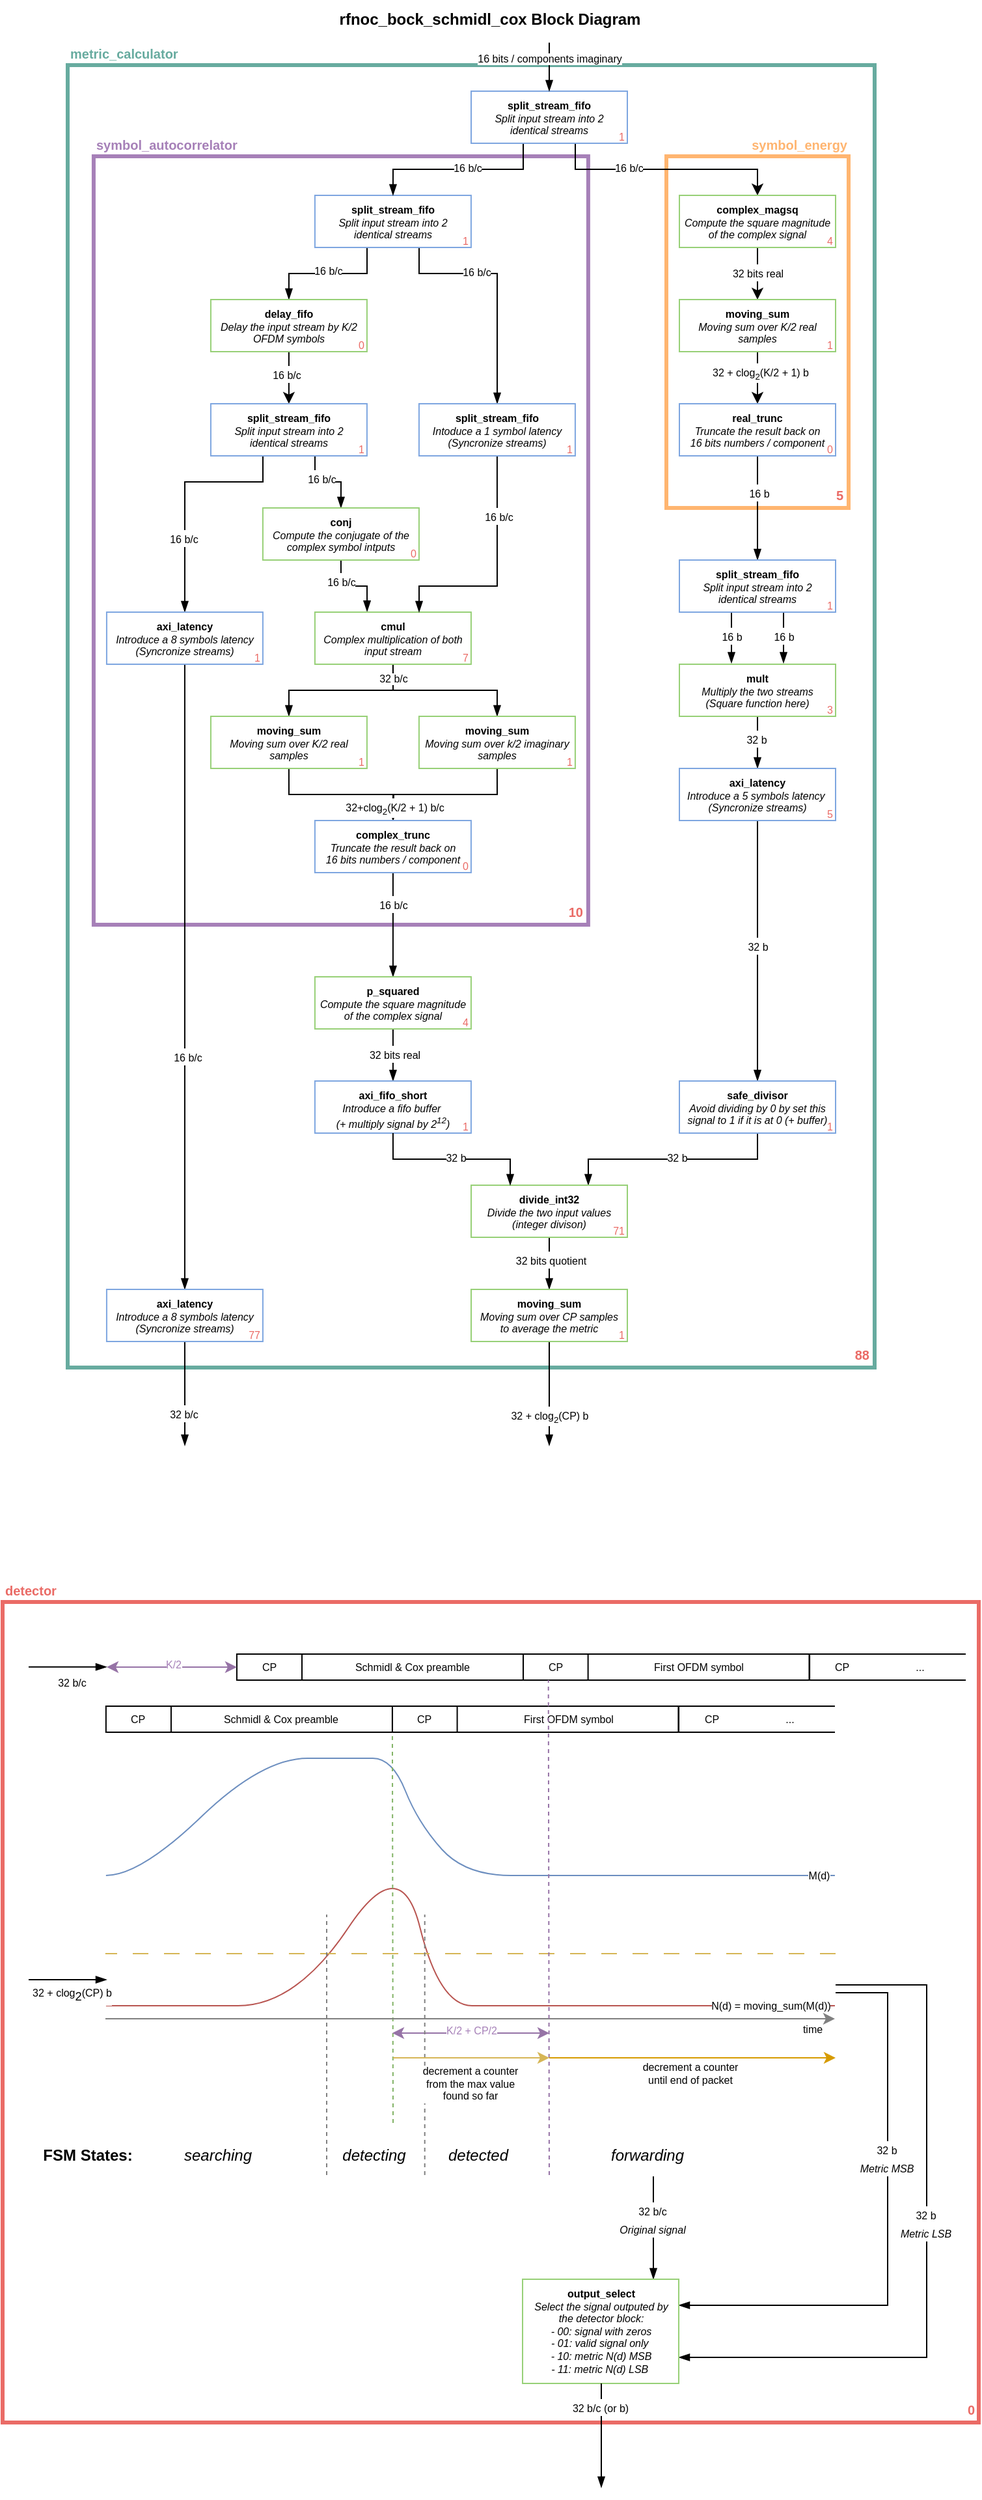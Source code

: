 <mxfile version="26.1.1">
  <diagram name="Page-1" id="AMtVWZxPCmcZlJui2JFJ">
    <mxGraphModel dx="1024" dy="601" grid="1" gridSize="10" guides="1" tooltips="1" connect="1" arrows="1" fold="1" page="1" pageScale="1" pageWidth="827" pageHeight="1169" math="0" shadow="0">
      <root>
        <mxCell id="0" />
        <mxCell id="1" parent="0" />
        <mxCell id="yB-q2PVRav_EBHRm1ZwY-75" value="" style="rounded=0;whiteSpace=wrap;html=1;fillColor=none;strokeColor=#EA6B66;strokeWidth=3;glass=0;shadow=0;connectable=1;allowArrows=0;editable=1;movable=1;resizable=1;rotatable=1;deletable=1;locked=0;" vertex="1" parent="1">
          <mxGeometry x="40" y="1240" width="750" height="630" as="geometry" />
        </mxCell>
        <mxCell id="yB-q2PVRav_EBHRm1ZwY-6" value="CP" style="rounded=0;whiteSpace=wrap;html=1;strokeColor=none;fontSize=8;" vertex="1" parent="1">
          <mxGeometry x="119.43" y="1320" width="50.04" height="20" as="geometry" />
        </mxCell>
        <mxCell id="yB-q2PVRav_EBHRm1ZwY-7" value="Schmidl &amp;amp; Cox preamble" style="rounded=0;whiteSpace=wrap;html=1;strokeColor=none;fontSize=8;" vertex="1" parent="1">
          <mxGeometry x="169.47" y="1320" width="170" height="20" as="geometry" />
        </mxCell>
        <mxCell id="yB-q2PVRav_EBHRm1ZwY-8" value="CP" style="rounded=0;whiteSpace=wrap;html=1;strokeColor=none;fontSize=8;" vertex="1" parent="1">
          <mxGeometry x="339.47" y="1320" width="50.04" height="20" as="geometry" />
        </mxCell>
        <mxCell id="yB-q2PVRav_EBHRm1ZwY-9" value="First OFDM symbol" style="rounded=0;whiteSpace=wrap;html=1;strokeColor=none;fontSize=8;" vertex="1" parent="1">
          <mxGeometry x="389.51" y="1320" width="170" height="20" as="geometry" />
        </mxCell>
        <mxCell id="yB-q2PVRav_EBHRm1ZwY-10" value="CP" style="rounded=0;whiteSpace=wrap;html=1;strokeColor=none;fontSize=8;" vertex="1" parent="1">
          <mxGeometry x="559.51" y="1320" width="50.04" height="20" as="geometry" />
        </mxCell>
        <mxCell id="yB-q2PVRav_EBHRm1ZwY-11" value="..." style="rounded=0;whiteSpace=wrap;html=1;strokeColor=none;fontSize=8;" vertex="1" parent="1">
          <mxGeometry x="609.55" y="1320" width="69.92" height="20" as="geometry" />
        </mxCell>
        <mxCell id="A9EnLsKWtSBPzANMAu5m-155" value="" style="rounded=0;whiteSpace=wrap;html=1;fillColor=none;" parent="1" vertex="1">
          <mxGeometry x="119.43" y="1320" width="220.04" height="20" as="geometry" />
        </mxCell>
        <mxCell id="A9EnLsKWtSBPzANMAu5m-102" value="" style="rounded=0;whiteSpace=wrap;html=1;fillColor=none;strokeColor=#67AB9F;strokeWidth=3;glass=0;shadow=0;connectable=1;allowArrows=0;editable=1;movable=1;resizable=1;rotatable=1;deletable=1;locked=0;" parent="1" vertex="1">
          <mxGeometry x="90" y="60" width="620" height="1000" as="geometry" />
        </mxCell>
        <mxCell id="A9EnLsKWtSBPzANMAu5m-67" value="" style="rounded=0;whiteSpace=wrap;html=1;fillColor=none;strokeColor=#FFB570;strokeWidth=3;glass=0;shadow=0;connectable=1;allowArrows=0;editable=1;movable=1;resizable=1;rotatable=1;deletable=1;locked=0;" parent="1" vertex="1">
          <mxGeometry x="550" y="130" width="140" height="270" as="geometry" />
        </mxCell>
        <mxCell id="A9EnLsKWtSBPzANMAu5m-37" value="" style="rounded=0;whiteSpace=wrap;html=1;fillColor=none;strokeColor=#A680B8;strokeWidth=3;glass=0;shadow=0;connectable=1;allowArrows=0;editable=1;movable=1;resizable=1;rotatable=1;deletable=1;locked=0;" parent="1" vertex="1">
          <mxGeometry x="109.96" y="130" width="380" height="590" as="geometry" />
        </mxCell>
        <mxCell id="A9EnLsKWtSBPzANMAu5m-1" value="&lt;b&gt;rfnoc_bock_schmidl_cox Block Diagram&lt;/b&gt;" style="text;html=1;align=center;verticalAlign=middle;resizable=0;points=[];autosize=1;strokeColor=none;fillColor=none;" parent="1" vertex="1">
          <mxGeometry x="289" y="10" width="250" height="30" as="geometry" />
        </mxCell>
        <mxCell id="A9EnLsKWtSBPzANMAu5m-18" style="edgeStyle=orthogonalEdgeStyle;rounded=0;orthogonalLoop=1;jettySize=auto;html=1;exitX=0.5;exitY=1;exitDx=0;exitDy=0;entryX=0.5;entryY=0;entryDx=0;entryDy=0;endArrow=blockThin;endFill=1;" parent="1" source="A9EnLsKWtSBPzANMAu5m-8" target="A9EnLsKWtSBPzANMAu5m-9" edge="1">
          <mxGeometry relative="1" as="geometry">
            <Array as="points">
              <mxPoint x="320" y="200" />
              <mxPoint x="320" y="220" />
              <mxPoint x="260" y="220" />
            </Array>
          </mxGeometry>
        </mxCell>
        <mxCell id="A9EnLsKWtSBPzANMAu5m-108" value="&lt;font style=&quot;font-size: 8px;&quot;&gt;16 b/c&lt;/font&gt;" style="edgeLabel;html=1;align=center;verticalAlign=middle;resizable=0;points=[];" parent="A9EnLsKWtSBPzANMAu5m-18" vertex="1" connectable="0">
          <mxGeometry x="0.173" relative="1" as="geometry">
            <mxPoint y="-3" as="offset" />
          </mxGeometry>
        </mxCell>
        <mxCell id="A9EnLsKWtSBPzANMAu5m-34" style="edgeStyle=orthogonalEdgeStyle;rounded=0;orthogonalLoop=1;jettySize=auto;html=1;exitX=0.5;exitY=1;exitDx=0;exitDy=0;endArrow=blockThin;endFill=1;" parent="1" source="A9EnLsKWtSBPzANMAu5m-8" target="A9EnLsKWtSBPzANMAu5m-17" edge="1">
          <mxGeometry relative="1" as="geometry">
            <Array as="points">
              <mxPoint x="360" y="200" />
              <mxPoint x="360" y="220" />
              <mxPoint x="420" y="220" />
            </Array>
          </mxGeometry>
        </mxCell>
        <mxCell id="A9EnLsKWtSBPzANMAu5m-109" value="&lt;font style=&quot;font-size: 8px;&quot;&gt;16 b/c&lt;/font&gt;" style="edgeLabel;html=1;align=center;verticalAlign=middle;resizable=0;points=[];" parent="A9EnLsKWtSBPzANMAu5m-34" vertex="1" connectable="0">
          <mxGeometry x="-0.16" y="-1" relative="1" as="geometry">
            <mxPoint y="-3" as="offset" />
          </mxGeometry>
        </mxCell>
        <mxCell id="A9EnLsKWtSBPzANMAu5m-8" value="&lt;font style=&quot;line-height: 100%;&quot;&gt;&lt;b&gt;split_stream_fifo&lt;/b&gt;&lt;br&gt;&lt;i&gt;Split input stream into 2 identical streams&lt;/i&gt;&lt;/font&gt;" style="whiteSpace=wrap;html=1;noLabel=0;portConstraintRotation=0;snapToPoint=0;verticalAlign=top;textDirection=ltr;fontSize=8;spacingRight=2;spacingLeft=2;strokeColor=#7EA6E0;" parent="1" vertex="1">
          <mxGeometry x="279.96" y="160" width="120" height="40" as="geometry" />
        </mxCell>
        <mxCell id="A9EnLsKWtSBPzANMAu5m-20" style="edgeStyle=orthogonalEdgeStyle;rounded=0;orthogonalLoop=1;jettySize=auto;html=1;exitX=0.5;exitY=1;exitDx=0;exitDy=0;entryX=0.5;entryY=0;entryDx=0;entryDy=0;" parent="1" source="A9EnLsKWtSBPzANMAu5m-9" target="A9EnLsKWtSBPzANMAu5m-10" edge="1">
          <mxGeometry relative="1" as="geometry" />
        </mxCell>
        <mxCell id="A9EnLsKWtSBPzANMAu5m-110" value="&lt;font style=&quot;font-size: 8px;&quot;&gt;16 b/c&lt;/font&gt;" style="edgeLabel;html=1;align=center;verticalAlign=middle;resizable=0;points=[];" parent="A9EnLsKWtSBPzANMAu5m-20" vertex="1" connectable="0">
          <mxGeometry x="0.113" y="-1" relative="1" as="geometry">
            <mxPoint x="-1" y="-6" as="offset" />
          </mxGeometry>
        </mxCell>
        <mxCell id="A9EnLsKWtSBPzANMAu5m-9" value="&lt;font style=&quot;line-height: 100%;&quot;&gt;&lt;b&gt;delay_fifo&lt;/b&gt;&lt;br&gt;&lt;i&gt;Delay the input stream by K/2 OFDM symbols&lt;/i&gt;&lt;/font&gt;" style="whiteSpace=wrap;html=1;noLabel=0;portConstraintRotation=0;snapToPoint=0;verticalAlign=top;textDirection=ltr;fontSize=8;spacingRight=2;spacingLeft=2;strokeColor=#97D077;" parent="1" vertex="1">
          <mxGeometry x="199.96" y="240" width="120" height="40" as="geometry" />
        </mxCell>
        <mxCell id="A9EnLsKWtSBPzANMAu5m-21" style="edgeStyle=orthogonalEdgeStyle;rounded=0;orthogonalLoop=1;jettySize=auto;html=1;exitX=0.5;exitY=1;exitDx=0;exitDy=0;entryX=0.5;entryY=0;entryDx=0;entryDy=0;endArrow=blockThin;endFill=1;" parent="1" source="A9EnLsKWtSBPzANMAu5m-10" target="A9EnLsKWtSBPzANMAu5m-12" edge="1">
          <mxGeometry relative="1" as="geometry">
            <Array as="points">
              <mxPoint x="280" y="360" />
              <mxPoint x="280" y="380" />
              <mxPoint x="300" y="380" />
            </Array>
          </mxGeometry>
        </mxCell>
        <mxCell id="A9EnLsKWtSBPzANMAu5m-112" value="&lt;font style=&quot;font-size: 8px;&quot;&gt;16 b/c&lt;/font&gt;" style="edgeLabel;html=1;align=center;verticalAlign=middle;resizable=0;points=[];" parent="A9EnLsKWtSBPzANMAu5m-21" vertex="1" connectable="0">
          <mxGeometry x="0.11" y="1" relative="1" as="geometry">
            <mxPoint y="-2" as="offset" />
          </mxGeometry>
        </mxCell>
        <mxCell id="A9EnLsKWtSBPzANMAu5m-22" style="edgeStyle=orthogonalEdgeStyle;rounded=0;orthogonalLoop=1;jettySize=auto;html=1;exitX=0.5;exitY=1;exitDx=0;exitDy=0;entryX=0.5;entryY=0;entryDx=0;entryDy=0;endArrow=blockThin;endFill=1;" parent="1" source="A9EnLsKWtSBPzANMAu5m-10" target="A9EnLsKWtSBPzANMAu5m-11" edge="1">
          <mxGeometry relative="1" as="geometry">
            <Array as="points">
              <mxPoint x="240" y="360" />
              <mxPoint x="240" y="380" />
              <mxPoint x="180" y="380" />
            </Array>
          </mxGeometry>
        </mxCell>
        <mxCell id="A9EnLsKWtSBPzANMAu5m-111" value="&lt;font style=&quot;font-size: 8px;&quot;&gt;16 b/c&lt;/font&gt;" style="edgeLabel;html=1;align=center;verticalAlign=middle;resizable=0;points=[];" parent="A9EnLsKWtSBPzANMAu5m-22" vertex="1" connectable="0">
          <mxGeometry x="0.418" y="-1" relative="1" as="geometry">
            <mxPoint y="1" as="offset" />
          </mxGeometry>
        </mxCell>
        <mxCell id="A9EnLsKWtSBPzANMAu5m-10" value="&lt;font style=&quot;line-height: 100%;&quot;&gt;&lt;b&gt;split_stream_fifo&lt;/b&gt;&lt;br&gt;&lt;i&gt;Split input stream into 2 identical streams&lt;/i&gt;&lt;/font&gt;" style="whiteSpace=wrap;html=1;noLabel=0;portConstraintRotation=0;snapToPoint=0;verticalAlign=top;textDirection=ltr;fontSize=8;spacingRight=2;spacingLeft=2;strokeColor=#7EA6E0;" parent="1" vertex="1">
          <mxGeometry x="199.96" y="320" width="120" height="40" as="geometry" />
        </mxCell>
        <mxCell id="A9EnLsKWtSBPzANMAu5m-31" style="edgeStyle=orthogonalEdgeStyle;rounded=0;orthogonalLoop=1;jettySize=auto;html=1;exitX=0.5;exitY=1;exitDx=0;exitDy=0;endArrow=blockThin;endFill=1;entryX=0.5;entryY=0;entryDx=0;entryDy=0;" parent="1" source="A9EnLsKWtSBPzANMAu5m-11" target="A9EnLsKWtSBPzANMAu5m-97" edge="1">
          <mxGeometry relative="1" as="geometry">
            <mxPoint x="140" y="760" as="targetPoint" />
            <Array as="points" />
          </mxGeometry>
        </mxCell>
        <mxCell id="A9EnLsKWtSBPzANMAu5m-141" value="&lt;font style=&quot;font-size: 8px;&quot;&gt;16 b/c&lt;/font&gt;" style="edgeLabel;html=1;align=center;verticalAlign=middle;resizable=0;points=[];" parent="A9EnLsKWtSBPzANMAu5m-31" vertex="1" connectable="0">
          <mxGeometry x="0.239" y="1" relative="1" as="geometry">
            <mxPoint x="1" y="3" as="offset" />
          </mxGeometry>
        </mxCell>
        <mxCell id="A9EnLsKWtSBPzANMAu5m-11" value="&lt;font style=&quot;line-height: 100%;&quot;&gt;&lt;b&gt;axi_latency&lt;/b&gt;&lt;br&gt;&lt;i&gt;Introduce a 8 symbols latency&lt;br&gt;(Syncronize streams)&lt;/i&gt;&lt;/font&gt;" style="whiteSpace=wrap;html=1;noLabel=0;portConstraintRotation=0;snapToPoint=0;verticalAlign=top;textDirection=ltr;fontSize=8;spacingRight=2;spacingLeft=2;strokeColor=#7EA6E0;" parent="1" vertex="1">
          <mxGeometry x="119.96" y="480" width="120" height="40" as="geometry" />
        </mxCell>
        <mxCell id="A9EnLsKWtSBPzANMAu5m-24" style="edgeStyle=orthogonalEdgeStyle;rounded=0;orthogonalLoop=1;jettySize=auto;html=1;exitX=0.5;exitY=1;exitDx=0;exitDy=0;entryX=0.334;entryY=-0.009;entryDx=0;entryDy=0;endArrow=blockThin;endFill=1;entryPerimeter=0;" parent="1" source="A9EnLsKWtSBPzANMAu5m-12" target="A9EnLsKWtSBPzANMAu5m-13" edge="1">
          <mxGeometry relative="1" as="geometry">
            <Array as="points">
              <mxPoint x="300" y="460" />
              <mxPoint x="320" y="460" />
            </Array>
          </mxGeometry>
        </mxCell>
        <mxCell id="A9EnLsKWtSBPzANMAu5m-114" value="&lt;font style=&quot;font-size: 8px;&quot;&gt;16 b/c&lt;/font&gt;" style="edgeLabel;html=1;align=center;verticalAlign=middle;resizable=0;points=[];" parent="A9EnLsKWtSBPzANMAu5m-24" vertex="1" connectable="0">
          <mxGeometry x="-0.458" relative="1" as="geometry">
            <mxPoint as="offset" />
          </mxGeometry>
        </mxCell>
        <mxCell id="A9EnLsKWtSBPzANMAu5m-12" value="&lt;font style=&quot;line-height: 100%;&quot;&gt;&lt;b&gt;conj&lt;/b&gt;&lt;br&gt;&lt;i&gt;Compute the conjugate of the complex symbol intputs&lt;/i&gt;&lt;/font&gt;" style="whiteSpace=wrap;html=1;noLabel=0;portConstraintRotation=0;snapToPoint=0;verticalAlign=top;textDirection=ltr;fontSize=8;spacingRight=2;spacingLeft=2;strokeColor=#97D077;" parent="1" vertex="1">
          <mxGeometry x="239.96" y="400" width="120" height="40" as="geometry" />
        </mxCell>
        <mxCell id="A9EnLsKWtSBPzANMAu5m-25" style="edgeStyle=orthogonalEdgeStyle;rounded=0;orthogonalLoop=1;jettySize=auto;html=1;exitX=0.5;exitY=1;exitDx=0;exitDy=0;entryX=0.5;entryY=0;entryDx=0;entryDy=0;endArrow=blockThin;endFill=1;" parent="1" source="A9EnLsKWtSBPzANMAu5m-13" target="A9EnLsKWtSBPzANMAu5m-14" edge="1">
          <mxGeometry relative="1" as="geometry" />
        </mxCell>
        <mxCell id="A9EnLsKWtSBPzANMAu5m-26" style="edgeStyle=orthogonalEdgeStyle;rounded=0;orthogonalLoop=1;jettySize=auto;html=1;exitX=0.5;exitY=1;exitDx=0;exitDy=0;entryX=0.5;entryY=0;entryDx=0;entryDy=0;endArrow=blockThin;endFill=1;" parent="1" source="A9EnLsKWtSBPzANMAu5m-13" target="A9EnLsKWtSBPzANMAu5m-15" edge="1">
          <mxGeometry relative="1" as="geometry" />
        </mxCell>
        <mxCell id="A9EnLsKWtSBPzANMAu5m-115" value="&lt;font&gt;32 b/c&lt;/font&gt;" style="edgeLabel;html=1;align=center;verticalAlign=middle;resizable=0;points=[];fontSize=8;" parent="A9EnLsKWtSBPzANMAu5m-26" vertex="1" connectable="0">
          <mxGeometry x="-0.817" relative="1" as="geometry">
            <mxPoint as="offset" />
          </mxGeometry>
        </mxCell>
        <mxCell id="A9EnLsKWtSBPzANMAu5m-13" value="&lt;font style=&quot;line-height: 100%;&quot;&gt;&lt;b&gt;cmul&lt;/b&gt;&lt;br&gt;&lt;i&gt;Complex multiplication of both input stream&lt;/i&gt;&lt;/font&gt;" style="whiteSpace=wrap;html=1;noLabel=0;portConstraintRotation=0;snapToPoint=0;verticalAlign=top;textDirection=ltr;fontSize=8;spacingRight=2;spacingLeft=2;strokeColor=#97D077;" parent="1" vertex="1">
          <mxGeometry x="279.96" y="480" width="120" height="40" as="geometry" />
        </mxCell>
        <mxCell id="A9EnLsKWtSBPzANMAu5m-27" style="edgeStyle=orthogonalEdgeStyle;rounded=0;orthogonalLoop=1;jettySize=auto;html=1;exitX=0.5;exitY=1;exitDx=0;exitDy=0;endArrow=blockThin;endFill=1;" parent="1" source="A9EnLsKWtSBPzANMAu5m-14" target="A9EnLsKWtSBPzANMAu5m-16" edge="1">
          <mxGeometry relative="1" as="geometry" />
        </mxCell>
        <mxCell id="A9EnLsKWtSBPzANMAu5m-14" value="&lt;font style=&quot;line-height: 100%;&quot;&gt;&lt;b&gt;moving_sum&lt;/b&gt;&lt;/font&gt;&lt;div&gt;&lt;font style=&quot;line-height: 100%;&quot;&gt;&lt;i&gt;Moving sum over K/2 real samples&lt;/i&gt;&lt;/font&gt;&lt;/div&gt;" style="whiteSpace=wrap;html=1;noLabel=0;portConstraintRotation=0;snapToPoint=0;verticalAlign=top;textDirection=ltr;fontSize=8;spacingRight=2;spacingLeft=2;strokeColor=#97D077;" parent="1" vertex="1">
          <mxGeometry x="199.96" y="560" width="120" height="40" as="geometry" />
        </mxCell>
        <mxCell id="A9EnLsKWtSBPzANMAu5m-28" style="edgeStyle=orthogonalEdgeStyle;rounded=0;orthogonalLoop=1;jettySize=auto;html=1;exitX=0.5;exitY=1;exitDx=0;exitDy=0;endArrow=blockThin;endFill=1;" parent="1" source="A9EnLsKWtSBPzANMAu5m-15" edge="1">
          <mxGeometry relative="1" as="geometry">
            <mxPoint x="339.96" y="640" as="targetPoint" />
          </mxGeometry>
        </mxCell>
        <mxCell id="A9EnLsKWtSBPzANMAu5m-116" value="&lt;font style=&quot;font-size: 8px;&quot;&gt;32+clog&lt;sub style=&quot;&quot;&gt;2&lt;/sub&gt;(K/2 + 1) b/c&lt;/font&gt;" style="edgeLabel;html=1;align=center;verticalAlign=middle;resizable=0;points=[];" parent="A9EnLsKWtSBPzANMAu5m-28" vertex="1" connectable="0">
          <mxGeometry x="0.834" y="1" relative="1" as="geometry">
            <mxPoint as="offset" />
          </mxGeometry>
        </mxCell>
        <mxCell id="A9EnLsKWtSBPzANMAu5m-15" value="&lt;font style=&quot;line-height: 100%;&quot;&gt;&lt;b&gt;moving_sum&lt;/b&gt;&lt;/font&gt;&lt;div&gt;&lt;font style=&quot;line-height: 100%;&quot;&gt;&lt;i&gt;Moving sum over k/2 imaginary samples&lt;/i&gt;&lt;/font&gt;&lt;/div&gt;" style="whiteSpace=wrap;html=1;noLabel=0;portConstraintRotation=0;snapToPoint=0;verticalAlign=top;textDirection=ltr;fontSize=8;spacingRight=2;spacingLeft=2;strokeColor=#97D077;" parent="1" vertex="1">
          <mxGeometry x="359.96" y="560" width="120" height="40" as="geometry" />
        </mxCell>
        <mxCell id="A9EnLsKWtSBPzANMAu5m-30" style="edgeStyle=orthogonalEdgeStyle;rounded=0;orthogonalLoop=1;jettySize=auto;html=1;exitX=0.5;exitY=1;exitDx=0;exitDy=0;endArrow=blockThin;endFill=1;entryX=0.5;entryY=0;entryDx=0;entryDy=0;" parent="1" source="A9EnLsKWtSBPzANMAu5m-16" target="A9EnLsKWtSBPzANMAu5m-71" edge="1">
          <mxGeometry relative="1" as="geometry">
            <mxPoint x="359.96" y="760" as="targetPoint" />
            <Array as="points" />
          </mxGeometry>
        </mxCell>
        <mxCell id="A9EnLsKWtSBPzANMAu5m-121" value="&lt;font style=&quot;font-size: 8px;&quot;&gt;16 b/c&lt;/font&gt;" style="edgeLabel;html=1;align=center;verticalAlign=middle;resizable=0;points=[];" parent="A9EnLsKWtSBPzANMAu5m-30" vertex="1" connectable="0">
          <mxGeometry x="-0.4" relative="1" as="geometry">
            <mxPoint as="offset" />
          </mxGeometry>
        </mxCell>
        <mxCell id="A9EnLsKWtSBPzANMAu5m-16" value="&lt;div&gt;&lt;b&gt;complex_trunc&lt;/b&gt;&lt;/div&gt;&lt;font style=&quot;line-height: 100%;&quot;&gt;&lt;i&gt;Truncate the result back on &lt;br&gt;16 bits numbers / component&lt;/i&gt;&lt;/font&gt;" style="whiteSpace=wrap;html=1;noLabel=0;portConstraintRotation=0;snapToPoint=0;verticalAlign=top;textDirection=ltr;fontSize=8;spacingRight=2;spacingLeft=2;strokeColor=#7EA6E0;" parent="1" vertex="1">
          <mxGeometry x="279.96" y="640" width="120" height="40" as="geometry" />
        </mxCell>
        <mxCell id="A9EnLsKWtSBPzANMAu5m-33" style="edgeStyle=orthogonalEdgeStyle;rounded=0;orthogonalLoop=1;jettySize=auto;html=1;exitX=0.5;exitY=1;exitDx=0;exitDy=0;endArrow=blockThin;endFill=1;" parent="1" source="A9EnLsKWtSBPzANMAu5m-17" target="A9EnLsKWtSBPzANMAu5m-13" edge="1">
          <mxGeometry relative="1" as="geometry">
            <Array as="points">
              <mxPoint x="420" y="460" />
              <mxPoint x="360" y="460" />
            </Array>
          </mxGeometry>
        </mxCell>
        <mxCell id="A9EnLsKWtSBPzANMAu5m-113" value="&lt;font style=&quot;font-size: 8px;&quot;&gt;16 b/c&lt;/font&gt;" style="edgeLabel;html=1;align=center;verticalAlign=middle;resizable=0;points=[];" parent="A9EnLsKWtSBPzANMAu5m-33" vertex="1" connectable="0">
          <mxGeometry x="-0.647" y="1" relative="1" as="geometry">
            <mxPoint y="14" as="offset" />
          </mxGeometry>
        </mxCell>
        <mxCell id="A9EnLsKWtSBPzANMAu5m-17" value="&lt;font style=&quot;line-height: 100%;&quot;&gt;&lt;b&gt;split_stream_fifo&lt;/b&gt;&lt;br&gt;&lt;i&gt;Intoduce a 1 symbol latency&lt;br&gt;&lt;/i&gt;&lt;i&gt;(Syncronize streams)&lt;/i&gt;&lt;i&gt;&lt;/i&gt;&lt;/font&gt;" style="whiteSpace=wrap;html=1;noLabel=0;portConstraintRotation=0;snapToPoint=0;verticalAlign=top;textDirection=ltr;fontSize=8;spacingRight=2;spacingLeft=2;strokeColor=#7EA6E0;" parent="1" vertex="1">
          <mxGeometry x="359.96" y="320" width="120" height="40" as="geometry" />
        </mxCell>
        <mxCell id="A9EnLsKWtSBPzANMAu5m-36" style="edgeStyle=orthogonalEdgeStyle;rounded=0;orthogonalLoop=1;jettySize=auto;html=1;exitX=0.25;exitY=1;exitDx=0;exitDy=0;entryX=0.5;entryY=0;entryDx=0;entryDy=0;endArrow=blockThin;endFill=1;" parent="1" source="A9EnLsKWtSBPzANMAu5m-35" target="A9EnLsKWtSBPzANMAu5m-8" edge="1">
          <mxGeometry relative="1" as="geometry">
            <mxPoint x="499.96" y="120" as="sourcePoint" />
            <Array as="points">
              <mxPoint x="440" y="120" />
              <mxPoint x="440" y="140" />
              <mxPoint x="340" y="140" />
            </Array>
          </mxGeometry>
        </mxCell>
        <mxCell id="A9EnLsKWtSBPzANMAu5m-107" value="&lt;font style=&quot;font-size: 8px;&quot;&gt;16 b/c&lt;/font&gt;" style="edgeLabel;html=1;align=center;verticalAlign=middle;resizable=0;points=[];" parent="A9EnLsKWtSBPzANMAu5m-36" vertex="1" connectable="0">
          <mxGeometry x="-0.021" y="2" relative="1" as="geometry">
            <mxPoint y="-4" as="offset" />
          </mxGeometry>
        </mxCell>
        <mxCell id="A9EnLsKWtSBPzANMAu5m-58" style="edgeStyle=orthogonalEdgeStyle;rounded=0;orthogonalLoop=1;jettySize=auto;html=1;exitX=0.75;exitY=1;exitDx=0;exitDy=0;entryX=0.5;entryY=0;entryDx=0;entryDy=0;" parent="1" source="A9EnLsKWtSBPzANMAu5m-35" target="A9EnLsKWtSBPzANMAu5m-56" edge="1">
          <mxGeometry relative="1" as="geometry">
            <Array as="points">
              <mxPoint x="480" y="120" />
              <mxPoint x="480" y="140" />
              <mxPoint x="620" y="140" />
            </Array>
          </mxGeometry>
        </mxCell>
        <mxCell id="A9EnLsKWtSBPzANMAu5m-123" value="&lt;font style=&quot;font-size: 8px;&quot;&gt;16 b/c&lt;/font&gt;" style="edgeLabel;html=1;align=center;verticalAlign=middle;resizable=0;points=[];" parent="A9EnLsKWtSBPzANMAu5m-58" vertex="1" connectable="0">
          <mxGeometry x="-0.258" y="-2" relative="1" as="geometry">
            <mxPoint y="-4" as="offset" />
          </mxGeometry>
        </mxCell>
        <mxCell id="A9EnLsKWtSBPzANMAu5m-35" value="&lt;font style=&quot;line-height: 100%;&quot;&gt;&lt;b&gt;split_stream_fifo&lt;/b&gt;&lt;br&gt;&lt;i&gt;Split input stream into 2 identical streams&lt;/i&gt;&lt;/font&gt;" style="whiteSpace=wrap;html=1;noLabel=0;portConstraintRotation=0;snapToPoint=0;verticalAlign=top;textDirection=ltr;fontSize=8;spacingRight=2;spacingLeft=2;strokeColor=#7EA6E0;" parent="1" vertex="1">
          <mxGeometry x="400" y="80" width="120" height="40" as="geometry" />
        </mxCell>
        <mxCell id="A9EnLsKWtSBPzANMAu5m-39" value="&lt;b&gt;symbol_autocorrelator&lt;/b&gt;" style="text;html=1;align=left;verticalAlign=bottom;resizable=0;points=[];autosize=1;strokeColor=none;fillColor=none;fontSize=10;fontColor=light-dark(#A680B8,#EDEDED);" parent="1" vertex="1">
          <mxGeometry x="109.96" y="100" width="130" height="30" as="geometry" />
        </mxCell>
        <mxCell id="A9EnLsKWtSBPzANMAu5m-43" value="1" style="rounded=0;whiteSpace=wrap;html=1;fillColor=none;strokeColor=none;fontSize=8;fontColor=#EA6B66;align=right;" parent="1" vertex="1">
          <mxGeometry x="500" y="110" width="20" height="10" as="geometry" />
        </mxCell>
        <mxCell id="A9EnLsKWtSBPzANMAu5m-44" value="1" style="rounded=0;whiteSpace=wrap;html=1;fillColor=none;strokeColor=none;fontSize=8;fontColor=#EA6B66;align=right;" parent="1" vertex="1">
          <mxGeometry x="379.96" y="190" width="20" height="10" as="geometry" />
        </mxCell>
        <mxCell id="A9EnLsKWtSBPzANMAu5m-45" value="0" style="rounded=0;whiteSpace=wrap;html=1;fillColor=none;strokeColor=none;fontSize=8;fontColor=#EA6B66;align=right;" parent="1" vertex="1">
          <mxGeometry x="299.96" y="270" width="20" height="10" as="geometry" />
        </mxCell>
        <mxCell id="A9EnLsKWtSBPzANMAu5m-46" value="1" style="rounded=0;whiteSpace=wrap;html=1;fillColor=none;strokeColor=none;fontSize=8;fontColor=#EA6B66;align=right;" parent="1" vertex="1">
          <mxGeometry x="299.96" y="350" width="20" height="10" as="geometry" />
        </mxCell>
        <mxCell id="A9EnLsKWtSBPzANMAu5m-47" value="1" style="rounded=0;whiteSpace=wrap;html=1;fillColor=none;strokeColor=none;fontSize=8;fontColor=#EA6B66;align=right;" parent="1" vertex="1">
          <mxGeometry x="459.96" y="350" width="20" height="10" as="geometry" />
        </mxCell>
        <mxCell id="A9EnLsKWtSBPzANMAu5m-48" value="0" style="rounded=0;whiteSpace=wrap;html=1;fillColor=none;strokeColor=none;fontSize=8;fontColor=#EA6B66;align=right;" parent="1" vertex="1">
          <mxGeometry x="339.96" y="430" width="20" height="10" as="geometry" />
        </mxCell>
        <mxCell id="A9EnLsKWtSBPzANMAu5m-49" value="7" style="rounded=0;whiteSpace=wrap;html=1;fillColor=none;strokeColor=none;fontSize=8;fontColor=#EA6B66;align=right;" parent="1" vertex="1">
          <mxGeometry x="379.96" y="510" width="20" height="10" as="geometry" />
        </mxCell>
        <mxCell id="A9EnLsKWtSBPzANMAu5m-50" value="1" style="rounded=0;whiteSpace=wrap;html=1;fillColor=none;strokeColor=none;fontSize=8;fontColor=#EA6B66;align=right;" parent="1" vertex="1">
          <mxGeometry x="219.96" y="510" width="20" height="10" as="geometry" />
        </mxCell>
        <mxCell id="A9EnLsKWtSBPzANMAu5m-51" value="1" style="rounded=0;whiteSpace=wrap;html=1;fillColor=none;strokeColor=none;fontSize=8;fontColor=#EA6B66;align=right;" parent="1" vertex="1">
          <mxGeometry x="299.96" y="590" width="20" height="10" as="geometry" />
        </mxCell>
        <mxCell id="A9EnLsKWtSBPzANMAu5m-52" value="1" style="rounded=0;whiteSpace=wrap;html=1;fillColor=none;strokeColor=none;fontSize=8;fontColor=#EA6B66;align=right;" parent="1" vertex="1">
          <mxGeometry x="459.96" y="590" width="20" height="10" as="geometry" />
        </mxCell>
        <mxCell id="A9EnLsKWtSBPzANMAu5m-53" value="0" style="rounded=0;whiteSpace=wrap;html=1;fillColor=none;strokeColor=none;fontSize=8;fontColor=#EA6B66;align=right;" parent="1" vertex="1">
          <mxGeometry x="379.96" y="670" width="20" height="10" as="geometry" />
        </mxCell>
        <mxCell id="A9EnLsKWtSBPzANMAu5m-54" value="&lt;b&gt;10&lt;/b&gt;" style="rounded=0;whiteSpace=wrap;html=1;fillColor=none;strokeColor=none;fontSize=10;fontColor=#EA6B66;align=right;" parent="1" vertex="1">
          <mxGeometry x="457.96" y="700" width="30" height="20" as="geometry" />
        </mxCell>
        <mxCell id="A9EnLsKWtSBPzANMAu5m-60" style="edgeStyle=orthogonalEdgeStyle;rounded=0;orthogonalLoop=1;jettySize=auto;html=1;exitX=0.5;exitY=1;exitDx=0;exitDy=0;entryX=0.5;entryY=0;entryDx=0;entryDy=0;" parent="1" source="A9EnLsKWtSBPzANMAu5m-56" target="A9EnLsKWtSBPzANMAu5m-59" edge="1">
          <mxGeometry relative="1" as="geometry" />
        </mxCell>
        <mxCell id="A9EnLsKWtSBPzANMAu5m-124" value="&lt;font style=&quot;font-size: 8px;&quot;&gt;32 bits real&lt;/font&gt;" style="edgeLabel;html=1;align=center;verticalAlign=middle;resizable=0;points=[];" parent="A9EnLsKWtSBPzANMAu5m-60" vertex="1" connectable="0">
          <mxGeometry x="-0.039" relative="1" as="geometry">
            <mxPoint as="offset" />
          </mxGeometry>
        </mxCell>
        <mxCell id="A9EnLsKWtSBPzANMAu5m-56" value="&lt;div&gt;&lt;b&gt;complex_magsq&lt;/b&gt;&lt;/div&gt;&lt;font style=&quot;line-height: 100%;&quot;&gt;&lt;i&gt;Compute the square magnitude of the complex signal&lt;/i&gt;&lt;/font&gt;" style="whiteSpace=wrap;html=1;noLabel=0;portConstraintRotation=0;snapToPoint=0;verticalAlign=top;textDirection=ltr;fontSize=8;spacingRight=2;spacingLeft=2;strokeColor=#97D077;" parent="1" vertex="1">
          <mxGeometry x="560" y="160" width="120" height="40" as="geometry" />
        </mxCell>
        <mxCell id="A9EnLsKWtSBPzANMAu5m-57" value="4" style="rounded=0;whiteSpace=wrap;html=1;fillColor=none;strokeColor=none;fontSize=8;fontColor=#EA6B66;align=right;" parent="1" vertex="1">
          <mxGeometry x="660" y="190" width="20" height="10" as="geometry" />
        </mxCell>
        <mxCell id="A9EnLsKWtSBPzANMAu5m-64" style="edgeStyle=orthogonalEdgeStyle;rounded=0;orthogonalLoop=1;jettySize=auto;html=1;exitX=0.5;exitY=1;exitDx=0;exitDy=0;entryX=0.5;entryY=0;entryDx=0;entryDy=0;" parent="1" source="A9EnLsKWtSBPzANMAu5m-59" target="A9EnLsKWtSBPzANMAu5m-62" edge="1">
          <mxGeometry relative="1" as="geometry" />
        </mxCell>
        <mxCell id="A9EnLsKWtSBPzANMAu5m-125" value="&lt;font style=&quot;font-size: 8px;&quot;&gt;32 + clog&lt;sub style=&quot;&quot;&gt;2&lt;/sub&gt;(K/2 + 1) b&lt;/font&gt;" style="edgeLabel;html=1;align=center;verticalAlign=middle;resizable=0;points=[];" parent="A9EnLsKWtSBPzANMAu5m-64" vertex="1" connectable="0">
          <mxGeometry x="-0.213" y="2" relative="1" as="geometry">
            <mxPoint as="offset" />
          </mxGeometry>
        </mxCell>
        <mxCell id="A9EnLsKWtSBPzANMAu5m-59" value="&lt;font style=&quot;line-height: 100%;&quot;&gt;&lt;b&gt;moving_sum&lt;/b&gt;&lt;/font&gt;&lt;div&gt;&lt;font style=&quot;line-height: 100%;&quot;&gt;&lt;i&gt;Moving sum over K/2 real samples&lt;/i&gt;&lt;/font&gt;&lt;/div&gt;" style="whiteSpace=wrap;html=1;noLabel=0;portConstraintRotation=0;snapToPoint=0;verticalAlign=top;textDirection=ltr;fontSize=8;spacingRight=2;spacingLeft=2;strokeColor=#97D077;" parent="1" vertex="1">
          <mxGeometry x="560" y="240" width="120" height="40" as="geometry" />
        </mxCell>
        <mxCell id="A9EnLsKWtSBPzANMAu5m-61" value="1" style="rounded=0;whiteSpace=wrap;html=1;fillColor=none;strokeColor=none;fontSize=8;fontColor=#EA6B66;align=right;" parent="1" vertex="1">
          <mxGeometry x="660" y="270" width="20" height="10" as="geometry" />
        </mxCell>
        <mxCell id="A9EnLsKWtSBPzANMAu5m-66" style="edgeStyle=orthogonalEdgeStyle;rounded=0;orthogonalLoop=1;jettySize=auto;html=1;exitX=0.5;exitY=1;exitDx=0;exitDy=0;endArrow=blockThin;endFill=1;" parent="1" source="A9EnLsKWtSBPzANMAu5m-62" edge="1">
          <mxGeometry relative="1" as="geometry">
            <mxPoint x="620" y="440" as="targetPoint" />
          </mxGeometry>
        </mxCell>
        <mxCell id="A9EnLsKWtSBPzANMAu5m-126" value="&lt;font style=&quot;font-size: 8px;&quot;&gt;16 b&lt;/font&gt;" style="edgeLabel;html=1;align=center;verticalAlign=middle;resizable=0;points=[];" parent="A9EnLsKWtSBPzANMAu5m-66" vertex="1" connectable="0">
          <mxGeometry x="-0.317" y="1" relative="1" as="geometry">
            <mxPoint as="offset" />
          </mxGeometry>
        </mxCell>
        <mxCell id="A9EnLsKWtSBPzANMAu5m-62" value="&lt;font style=&quot;line-height: 100%;&quot;&gt;&lt;b&gt;real_trunc&lt;/b&gt;&lt;br&gt;&lt;i&gt;Truncate the result back on &lt;br&gt;16 bits numbers / component&lt;/i&gt;&lt;/font&gt;" style="whiteSpace=wrap;html=1;noLabel=0;portConstraintRotation=0;snapToPoint=0;verticalAlign=top;textDirection=ltr;fontSize=8;spacingRight=2;spacingLeft=2;strokeColor=#7EA6E0;" parent="1" vertex="1">
          <mxGeometry x="560" y="320" width="120" height="40" as="geometry" />
        </mxCell>
        <mxCell id="A9EnLsKWtSBPzANMAu5m-68" value="&lt;b&gt;symbol_energy&lt;/b&gt;" style="text;html=1;align=right;verticalAlign=bottom;resizable=0;points=[];autosize=1;strokeColor=none;fillColor=none;fontSize=10;fontColor=light-dark(#FFB570,#EDEDED);" parent="1" vertex="1">
          <mxGeometry x="590" y="100" width="100" height="30" as="geometry" />
        </mxCell>
        <mxCell id="A9EnLsKWtSBPzANMAu5m-69" value="0" style="rounded=0;whiteSpace=wrap;html=1;fillColor=none;strokeColor=none;fontSize=8;fontColor=#EA6B66;align=right;" parent="1" vertex="1">
          <mxGeometry x="660" y="350" width="20" height="10" as="geometry" />
        </mxCell>
        <mxCell id="A9EnLsKWtSBPzANMAu5m-70" value="&lt;b&gt;5&lt;/b&gt;" style="rounded=0;whiteSpace=wrap;html=1;fillColor=none;strokeColor=none;fontSize=10;fontColor=#EA6B66;align=right;" parent="1" vertex="1">
          <mxGeometry x="658" y="380" width="30" height="20" as="geometry" />
        </mxCell>
        <mxCell id="A9EnLsKWtSBPzANMAu5m-84" style="edgeStyle=orthogonalEdgeStyle;rounded=0;orthogonalLoop=1;jettySize=auto;html=1;exitX=0.5;exitY=1;exitDx=0;exitDy=0;endArrow=blockThin;endFill=1;" parent="1" source="A9EnLsKWtSBPzANMAu5m-71" target="A9EnLsKWtSBPzANMAu5m-82" edge="1">
          <mxGeometry relative="1" as="geometry" />
        </mxCell>
        <mxCell id="A9EnLsKWtSBPzANMAu5m-122" value="&lt;font style=&quot;font-size: 8px;&quot;&gt;32 bits real&lt;/font&gt;" style="edgeLabel;html=1;align=center;verticalAlign=middle;resizable=0;points=[];" parent="A9EnLsKWtSBPzANMAu5m-84" vertex="1" connectable="0">
          <mxGeometry x="-0.039" y="1" relative="1" as="geometry">
            <mxPoint as="offset" />
          </mxGeometry>
        </mxCell>
        <mxCell id="A9EnLsKWtSBPzANMAu5m-71" value="&lt;font style=&quot;line-height: 100%;&quot;&gt;&lt;b&gt;p_squared&lt;/b&gt;&lt;br&gt;&lt;i&gt;Compute the square magnitude of the complex signal&lt;/i&gt;&lt;/font&gt;" style="whiteSpace=wrap;html=1;noLabel=0;portConstraintRotation=0;snapToPoint=0;verticalAlign=top;textDirection=ltr;fontSize=8;spacingRight=2;spacingLeft=2;strokeColor=#97D077;" parent="1" vertex="1">
          <mxGeometry x="279.96" y="760" width="120" height="40" as="geometry" />
        </mxCell>
        <mxCell id="A9EnLsKWtSBPzANMAu5m-72" value="4" style="rounded=0;whiteSpace=wrap;html=1;fillColor=none;strokeColor=none;fontSize=8;fontColor=#EA6B66;align=right;" parent="1" vertex="1">
          <mxGeometry x="379.96" y="790" width="20" height="10" as="geometry" />
        </mxCell>
        <mxCell id="A9EnLsKWtSBPzANMAu5m-76" style="edgeStyle=orthogonalEdgeStyle;rounded=0;orthogonalLoop=1;jettySize=auto;html=1;exitX=0.25;exitY=1;exitDx=0;exitDy=0;entryX=0.341;entryY=-0.02;entryDx=0;entryDy=0;endArrow=blockThin;endFill=1;entryPerimeter=0;" parent="1" source="A9EnLsKWtSBPzANMAu5m-73" target="A9EnLsKWtSBPzANMAu5m-75" edge="1">
          <mxGeometry relative="1" as="geometry">
            <Array as="points">
              <mxPoint x="600" y="480" />
              <mxPoint x="600" y="519" />
            </Array>
          </mxGeometry>
        </mxCell>
        <mxCell id="A9EnLsKWtSBPzANMAu5m-127" value="&lt;font style=&quot;font-size: 8px;&quot;&gt;16 b&lt;/font&gt;" style="edgeLabel;html=1;align=center;verticalAlign=middle;resizable=0;points=[];" parent="A9EnLsKWtSBPzANMAu5m-76" vertex="1" connectable="0">
          <mxGeometry x="0.166" relative="1" as="geometry">
            <mxPoint y="-1" as="offset" />
          </mxGeometry>
        </mxCell>
        <mxCell id="A9EnLsKWtSBPzANMAu5m-77" style="edgeStyle=orthogonalEdgeStyle;rounded=0;orthogonalLoop=1;jettySize=auto;html=1;exitX=0.75;exitY=1;exitDx=0;exitDy=0;entryX=0.674;entryY=-0.02;entryDx=0;entryDy=0;endArrow=blockThin;endFill=1;entryPerimeter=0;" parent="1" source="A9EnLsKWtSBPzANMAu5m-73" target="A9EnLsKWtSBPzANMAu5m-75" edge="1">
          <mxGeometry relative="1" as="geometry">
            <Array as="points">
              <mxPoint x="640" y="480" />
              <mxPoint x="640" y="519" />
            </Array>
          </mxGeometry>
        </mxCell>
        <mxCell id="A9EnLsKWtSBPzANMAu5m-128" value="&lt;font style=&quot;font-size: 8px;&quot;&gt;16 b&lt;/font&gt;" style="edgeLabel;html=1;align=center;verticalAlign=middle;resizable=0;points=[];" parent="A9EnLsKWtSBPzANMAu5m-77" vertex="1" connectable="0">
          <mxGeometry x="0.08" relative="1" as="geometry">
            <mxPoint y="1" as="offset" />
          </mxGeometry>
        </mxCell>
        <mxCell id="A9EnLsKWtSBPzANMAu5m-73" value="&lt;font style=&quot;line-height: 100%;&quot;&gt;&lt;b&gt;split_stream_fifo&lt;/b&gt;&lt;br&gt;&lt;i&gt;Split input stream into 2 identical streams&lt;/i&gt;&lt;/font&gt;" style="whiteSpace=wrap;html=1;noLabel=0;portConstraintRotation=0;snapToPoint=0;verticalAlign=top;textDirection=ltr;fontSize=8;spacingRight=2;spacingLeft=2;strokeColor=#7EA6E0;" parent="1" vertex="1">
          <mxGeometry x="560" y="440" width="120" height="40" as="geometry" />
        </mxCell>
        <mxCell id="A9EnLsKWtSBPzANMAu5m-74" value="1" style="rounded=0;whiteSpace=wrap;html=1;fillColor=none;strokeColor=none;fontSize=8;fontColor=#EA6B66;align=right;" parent="1" vertex="1">
          <mxGeometry x="660" y="470" width="20" height="10" as="geometry" />
        </mxCell>
        <mxCell id="A9EnLsKWtSBPzANMAu5m-80" style="edgeStyle=orthogonalEdgeStyle;rounded=0;orthogonalLoop=1;jettySize=auto;html=1;exitX=0.5;exitY=1;exitDx=0;exitDy=0;entryX=0.5;entryY=0;entryDx=0;entryDy=0;endArrow=blockThin;endFill=1;" parent="1" source="A9EnLsKWtSBPzANMAu5m-75" target="A9EnLsKWtSBPzANMAu5m-79" edge="1">
          <mxGeometry relative="1" as="geometry" />
        </mxCell>
        <mxCell id="A9EnLsKWtSBPzANMAu5m-129" value="&lt;font style=&quot;font-size: 8px;&quot;&gt;32 b&lt;/font&gt;" style="edgeLabel;html=1;align=center;verticalAlign=middle;resizable=0;points=[];" parent="A9EnLsKWtSBPzANMAu5m-80" vertex="1" connectable="0">
          <mxGeometry x="-0.148" y="-1" relative="1" as="geometry">
            <mxPoint as="offset" />
          </mxGeometry>
        </mxCell>
        <mxCell id="A9EnLsKWtSBPzANMAu5m-75" value="&lt;font style=&quot;line-height: 100%;&quot;&gt;&lt;b&gt;mult&lt;/b&gt;&lt;br&gt;&lt;i&gt;Multiply the two streams (Square function here)&lt;/i&gt;&lt;/font&gt;" style="whiteSpace=wrap;html=1;noLabel=0;portConstraintRotation=0;snapToPoint=0;verticalAlign=top;textDirection=ltr;fontSize=8;spacingRight=2;spacingLeft=2;strokeColor=#97D077;" parent="1" vertex="1">
          <mxGeometry x="560" y="520" width="120" height="40" as="geometry" />
        </mxCell>
        <mxCell id="A9EnLsKWtSBPzANMAu5m-78" value="3" style="rounded=0;whiteSpace=wrap;html=1;fillColor=none;strokeColor=none;fontSize=8;fontColor=#EA6B66;align=right;" parent="1" vertex="1">
          <mxGeometry x="660" y="550" width="20" height="10" as="geometry" />
        </mxCell>
        <mxCell id="A9EnLsKWtSBPzANMAu5m-88" style="edgeStyle=orthogonalEdgeStyle;rounded=0;orthogonalLoop=1;jettySize=auto;html=1;exitX=0.5;exitY=1;exitDx=0;exitDy=0;entryX=0.5;entryY=0;entryDx=0;entryDy=0;endArrow=blockThin;endFill=1;" parent="1" source="A9EnLsKWtSBPzANMAu5m-79" target="A9EnLsKWtSBPzANMAu5m-87" edge="1">
          <mxGeometry relative="1" as="geometry" />
        </mxCell>
        <mxCell id="A9EnLsKWtSBPzANMAu5m-137" value="&lt;font style=&quot;font-size: 8px;&quot;&gt;32 b&lt;/font&gt;" style="edgeLabel;html=1;align=center;verticalAlign=middle;resizable=0;points=[];" parent="A9EnLsKWtSBPzANMAu5m-88" vertex="1" connectable="0">
          <mxGeometry x="-0.043" relative="1" as="geometry">
            <mxPoint as="offset" />
          </mxGeometry>
        </mxCell>
        <mxCell id="A9EnLsKWtSBPzANMAu5m-79" value="&lt;font style=&quot;line-height: 100%;&quot;&gt;&lt;b&gt;axi_latency&lt;/b&gt;&lt;br&gt;&lt;i&gt;Introduce a 5 symbols latency&amp;nbsp;&lt;br&gt;&lt;/i&gt;&lt;i&gt;(Syncronize streams)&lt;/i&gt;&lt;i&gt;&lt;/i&gt;&lt;/font&gt;" style="whiteSpace=wrap;html=1;noLabel=0;portConstraintRotation=0;snapToPoint=0;verticalAlign=top;textDirection=ltr;fontSize=8;spacingRight=2;spacingLeft=2;strokeColor=#7EA6E0;" parent="1" vertex="1">
          <mxGeometry x="560" y="600" width="120" height="40" as="geometry" />
        </mxCell>
        <mxCell id="A9EnLsKWtSBPzANMAu5m-81" value="5" style="rounded=0;whiteSpace=wrap;html=1;fillColor=none;strokeColor=none;fontSize=8;fontColor=#EA6B66;align=right;" parent="1" vertex="1">
          <mxGeometry x="660" y="630" width="20" height="10" as="geometry" />
        </mxCell>
        <mxCell id="A9EnLsKWtSBPzANMAu5m-82" value="&lt;div&gt;&lt;b&gt;axi_fifo_short&lt;/b&gt;&lt;/div&gt;&lt;i&gt;Introduce a fifo buffer&amp;nbsp;&lt;/i&gt;&lt;div&gt;&lt;i&gt;(+ multiply signal by 2&lt;sup&gt;12&lt;/sup&gt;)&lt;/i&gt;&lt;/div&gt;" style="whiteSpace=wrap;html=1;noLabel=0;portConstraintRotation=0;snapToPoint=0;verticalAlign=top;textDirection=ltr;fontSize=8;spacingRight=2;spacingLeft=2;strokeColor=#7EA6E0;" parent="1" vertex="1">
          <mxGeometry x="279.96" y="840" width="120" height="40" as="geometry" />
        </mxCell>
        <mxCell id="A9EnLsKWtSBPzANMAu5m-83" value="1" style="rounded=0;whiteSpace=wrap;html=1;fillColor=none;strokeColor=none;fontSize=8;fontColor=#EA6B66;align=right;" parent="1" vertex="1">
          <mxGeometry x="379.96" y="870" width="20" height="10" as="geometry" />
        </mxCell>
        <mxCell id="A9EnLsKWtSBPzANMAu5m-92" style="edgeStyle=orthogonalEdgeStyle;rounded=0;orthogonalLoop=1;jettySize=auto;html=1;exitX=0.5;exitY=1;exitDx=0;exitDy=0;entryX=0.75;entryY=0;entryDx=0;entryDy=0;endArrow=blockThin;endFill=1;" parent="1" source="A9EnLsKWtSBPzANMAu5m-87" target="A9EnLsKWtSBPzANMAu5m-90" edge="1">
          <mxGeometry relative="1" as="geometry" />
        </mxCell>
        <mxCell id="A9EnLsKWtSBPzANMAu5m-139" value="&lt;font style=&quot;font-size: 8px;&quot;&gt;32 b&lt;/font&gt;" style="edgeLabel;html=1;align=center;verticalAlign=middle;resizable=0;points=[];" parent="A9EnLsKWtSBPzANMAu5m-92" vertex="1" connectable="0">
          <mxGeometry x="-0.034" y="1" relative="1" as="geometry">
            <mxPoint y="-3" as="offset" />
          </mxGeometry>
        </mxCell>
        <mxCell id="A9EnLsKWtSBPzANMAu5m-87" value="&lt;div&gt;&lt;b&gt;safe_divisor&lt;/b&gt;&lt;/div&gt;&lt;i&gt;Avoid dividing by 0 by set this signal to 1 if it is at 0 (+ buffer)&lt;/i&gt;" style="whiteSpace=wrap;html=1;noLabel=0;portConstraintRotation=0;snapToPoint=0;verticalAlign=top;textDirection=ltr;fontSize=8;spacingRight=2;spacingLeft=2;strokeColor=#7EA6E0;" parent="1" vertex="1">
          <mxGeometry x="560" y="840" width="120" height="40" as="geometry" />
        </mxCell>
        <mxCell id="A9EnLsKWtSBPzANMAu5m-89" value="1" style="rounded=0;whiteSpace=wrap;html=1;fillColor=none;strokeColor=none;fontSize=8;fontColor=#EA6B66;align=right;" parent="1" vertex="1">
          <mxGeometry x="660" y="870" width="20" height="10" as="geometry" />
        </mxCell>
        <mxCell id="A9EnLsKWtSBPzANMAu5m-95" style="edgeStyle=orthogonalEdgeStyle;rounded=0;orthogonalLoop=1;jettySize=auto;html=1;exitX=0.5;exitY=1;exitDx=0;exitDy=0;entryX=0.5;entryY=0;entryDx=0;entryDy=0;endArrow=blockThin;endFill=1;" parent="1" source="A9EnLsKWtSBPzANMAu5m-90" target="A9EnLsKWtSBPzANMAu5m-94" edge="1">
          <mxGeometry relative="1" as="geometry" />
        </mxCell>
        <mxCell id="A9EnLsKWtSBPzANMAu5m-140" value="&lt;font style=&quot;font-size: 8px;&quot;&gt;32 bits quotient&lt;/font&gt;" style="edgeLabel;html=1;align=center;verticalAlign=middle;resizable=0;points=[];" parent="A9EnLsKWtSBPzANMAu5m-95" vertex="1" connectable="0">
          <mxGeometry x="0.048" y="1" relative="1" as="geometry">
            <mxPoint y="-4" as="offset" />
          </mxGeometry>
        </mxCell>
        <mxCell id="A9EnLsKWtSBPzANMAu5m-90" value="&lt;font style=&quot;line-height: 100%;&quot;&gt;&lt;b&gt;divide_int32&lt;/b&gt;&lt;br&gt;&lt;i&gt;Divide the two input values (integer divison)&lt;/i&gt;&lt;/font&gt;" style="whiteSpace=wrap;html=1;noLabel=0;portConstraintRotation=0;snapToPoint=0;verticalAlign=top;textDirection=ltr;fontSize=8;spacingRight=2;spacingLeft=2;strokeColor=#97D077;" parent="1" vertex="1">
          <mxGeometry x="400" y="920" width="120" height="40" as="geometry" />
        </mxCell>
        <mxCell id="A9EnLsKWtSBPzANMAu5m-91" style="edgeStyle=orthogonalEdgeStyle;rounded=0;orthogonalLoop=1;jettySize=auto;html=1;exitX=0.5;exitY=1;exitDx=0;exitDy=0;entryX=0.25;entryY=0;entryDx=0;entryDy=0;endArrow=blockThin;endFill=1;" parent="1" source="A9EnLsKWtSBPzANMAu5m-82" target="A9EnLsKWtSBPzANMAu5m-90" edge="1">
          <mxGeometry relative="1" as="geometry">
            <mxPoint x="430" y="910" as="targetPoint" />
          </mxGeometry>
        </mxCell>
        <mxCell id="A9EnLsKWtSBPzANMAu5m-138" value="&lt;font style=&quot;font-size: 8px;&quot;&gt;32 b&lt;/font&gt;" style="edgeLabel;html=1;align=center;verticalAlign=middle;resizable=0;points=[];" parent="A9EnLsKWtSBPzANMAu5m-91" vertex="1" connectable="0">
          <mxGeometry x="0.405" y="2" relative="1" as="geometry">
            <mxPoint x="-24" as="offset" />
          </mxGeometry>
        </mxCell>
        <mxCell id="A9EnLsKWtSBPzANMAu5m-93" value="71&lt;span style=&quot;color: rgba(0, 0, 0, 0); font-family: monospace; font-size: 0px; text-align: start; text-wrap-mode: nowrap;&quot;&gt;%3CmxGraphModel%3E%3Croot%3E%3CmxCell%20id%3D%220%22%2F%3E%3CmxCell%20id%3D%221%22%20parent%3D%220%22%2F%3E%3CmxCell%20id%3D%222%22%20value%3D%22%26lt%3Bfont%20style%3D%26quot%3Bline-height%3A%20100%25%3B%26quot%3B%26gt%3B%26lt%3Bb%26gt%3Baxi_latency%26lt%3B%2Fb%26gt%3B%26lt%3Bbr%26gt%3B%26lt%3Bi%26gt%3BIntroduce%20a%208%20symbols%20latency%26lt%3Bbr%26gt%3B(Syncronize%20streams)%26lt%3B%2Fi%26gt%3B%26lt%3B%2Ffont%26gt%3B%22%20style%3D%22whiteSpace%3Dwrap%3Bhtml%3D1%3BnoLabel%3D0%3BportConstraintRotation%3D0%3BsnapToPoint%3D0%3BverticalAlign%3Dtop%3BtextDirection%3Dltr%3BfontSize%3D8%3BspacingRight%3D2%3BspacingLeft%3D2%3BstrokeColor%3D%237EA6E0%3B%22%20vertex%3D%221%22%20parent%3D%221%22%3E%3CmxGeometry%20x%3D%2240%22%20y%3D%22480%22%20width%3D%22120%22%20height%3D%2240%22%20as%3D%22geometry%22%2F%3E%3C%2FmxCell%3E%3C%2Froot%3E%3C%2FmxGraphModel%3E&lt;/span&gt;" style="rounded=0;whiteSpace=wrap;html=1;fillColor=none;strokeColor=none;fontSize=8;fontColor=#EA6B66;align=right;" parent="1" vertex="1">
          <mxGeometry x="500" y="950" width="20" height="10" as="geometry" />
        </mxCell>
        <mxCell id="A9EnLsKWtSBPzANMAu5m-100" style="edgeStyle=orthogonalEdgeStyle;rounded=0;orthogonalLoop=1;jettySize=auto;html=1;exitX=0.5;exitY=1;exitDx=0;exitDy=0;endArrow=blockThin;endFill=1;" parent="1" source="A9EnLsKWtSBPzANMAu5m-94" edge="1">
          <mxGeometry relative="1" as="geometry">
            <mxPoint x="460" y="1120" as="targetPoint" />
            <Array as="points">
              <mxPoint x="460" y="1070" />
              <mxPoint x="460" y="1070" />
            </Array>
          </mxGeometry>
        </mxCell>
        <mxCell id="A9EnLsKWtSBPzANMAu5m-144" value="&lt;font style=&quot;font-size: 8px;&quot;&gt;32 + clog&lt;sub style=&quot;&quot;&gt;2&lt;/sub&gt;(CP) b&lt;/font&gt;" style="edgeLabel;html=1;align=center;verticalAlign=middle;resizable=0;points=[];" parent="A9EnLsKWtSBPzANMAu5m-100" vertex="1" connectable="0">
          <mxGeometry x="0.415" relative="1" as="geometry">
            <mxPoint as="offset" />
          </mxGeometry>
        </mxCell>
        <mxCell id="A9EnLsKWtSBPzANMAu5m-94" value="&lt;font style=&quot;line-height: 100%;&quot;&gt;&lt;b&gt;moving_sum&lt;/b&gt;&lt;/font&gt;&lt;div&gt;&lt;font style=&quot;line-height: 100%;&quot;&gt;&lt;i&gt;Moving sum over CP samples to average the metric&lt;/i&gt;&lt;/font&gt;&lt;/div&gt;" style="whiteSpace=wrap;html=1;noLabel=0;portConstraintRotation=0;snapToPoint=0;verticalAlign=top;textDirection=ltr;fontSize=8;spacingRight=2;spacingLeft=2;strokeColor=#97D077;" parent="1" vertex="1">
          <mxGeometry x="400" y="1000" width="120" height="40" as="geometry" />
        </mxCell>
        <mxCell id="A9EnLsKWtSBPzANMAu5m-96" value="1" style="rounded=0;whiteSpace=wrap;html=1;fillColor=none;strokeColor=none;fontSize=8;fontColor=#EA6B66;align=right;" parent="1" vertex="1">
          <mxGeometry x="500" y="1030" width="20" height="10" as="geometry" />
        </mxCell>
        <mxCell id="A9EnLsKWtSBPzANMAu5m-99" style="edgeStyle=orthogonalEdgeStyle;rounded=0;orthogonalLoop=1;jettySize=auto;html=1;exitX=0.5;exitY=1;exitDx=0;exitDy=0;endArrow=blockThin;endFill=1;" parent="1" source="A9EnLsKWtSBPzANMAu5m-97" edge="1">
          <mxGeometry relative="1" as="geometry">
            <mxPoint x="180" y="1120" as="targetPoint" />
            <Array as="points">
              <mxPoint x="179.96" y="1080" />
            </Array>
          </mxGeometry>
        </mxCell>
        <mxCell id="A9EnLsKWtSBPzANMAu5m-143" value="&lt;font style=&quot;font-size: 8px;&quot;&gt;32 b/c&lt;/font&gt;" style="edgeLabel;html=1;align=center;verticalAlign=middle;resizable=0;points=[];" parent="A9EnLsKWtSBPzANMAu5m-99" vertex="1" connectable="0">
          <mxGeometry x="0.372" y="-2" relative="1" as="geometry">
            <mxPoint x="1" as="offset" />
          </mxGeometry>
        </mxCell>
        <mxCell id="A9EnLsKWtSBPzANMAu5m-97" value="&lt;font style=&quot;line-height: 100%;&quot;&gt;&lt;b&gt;axi_latency&lt;/b&gt;&lt;br&gt;&lt;i&gt;Introduce a 8 symbols latency&lt;br&gt;(Syncronize streams)&lt;/i&gt;&lt;/font&gt;" style="whiteSpace=wrap;html=1;noLabel=0;portConstraintRotation=0;snapToPoint=0;verticalAlign=top;textDirection=ltr;fontSize=8;spacingRight=2;spacingLeft=2;strokeColor=#7EA6E0;" parent="1" vertex="1">
          <mxGeometry x="119.96" y="1000" width="120" height="40" as="geometry" />
        </mxCell>
        <mxCell id="A9EnLsKWtSBPzANMAu5m-98" value="77" style="rounded=0;whiteSpace=wrap;html=1;fillColor=none;strokeColor=none;fontSize=8;fontColor=#EA6B66;align=right;" parent="1" vertex="1">
          <mxGeometry x="219.96" y="1030" width="20" height="10" as="geometry" />
        </mxCell>
        <mxCell id="A9EnLsKWtSBPzANMAu5m-101" style="edgeStyle=orthogonalEdgeStyle;rounded=0;orthogonalLoop=1;jettySize=auto;html=1;entryX=0.5;entryY=0;entryDx=0;entryDy=0;endArrow=blockThin;endFill=1;exitX=0.524;exitY=1.091;exitDx=0;exitDy=0;exitPerimeter=0;" parent="1" target="A9EnLsKWtSBPzANMAu5m-35" edge="1">
          <mxGeometry relative="1" as="geometry">
            <mxPoint x="460.0" y="42.73" as="sourcePoint" />
          </mxGeometry>
        </mxCell>
        <mxCell id="A9EnLsKWtSBPzANMAu5m-106" value="16 bits / components imaginary" style="edgeLabel;html=1;align=center;verticalAlign=middle;resizable=0;points=[];fontSize=8;" parent="A9EnLsKWtSBPzANMAu5m-101" vertex="1" connectable="0">
          <mxGeometry x="0.235" relative="1" as="geometry">
            <mxPoint y="-11" as="offset" />
          </mxGeometry>
        </mxCell>
        <mxCell id="A9EnLsKWtSBPzANMAu5m-103" value="&lt;b&gt;metric_calculator&lt;/b&gt;" style="text;html=1;align=left;verticalAlign=bottom;resizable=0;points=[];autosize=1;strokeColor=none;fillColor=none;fontSize=10;fontColor=light-dark(#67AB9F,#EDEDED);" parent="1" vertex="1">
          <mxGeometry x="89.96" y="30" width="110" height="30" as="geometry" />
        </mxCell>
        <mxCell id="A9EnLsKWtSBPzANMAu5m-146" value="&lt;b&gt;detector&lt;/b&gt;" style="text;html=1;align=left;verticalAlign=bottom;resizable=0;points=[];autosize=1;strokeColor=none;fillColor=none;fontSize=10;fontColor=light-dark(#EA6B66,#EDEDED);" parent="1" vertex="1">
          <mxGeometry x="40" y="1210" width="60" height="30" as="geometry" />
        </mxCell>
        <mxCell id="A9EnLsKWtSBPzANMAu5m-148" value="" style="curved=1;endArrow=none;html=1;rounded=0;exitX=0.048;exitY=0.15;exitDx=0;exitDy=0;exitPerimeter=0;startFill=0;entryX=0.929;entryY=0.15;entryDx=0;entryDy=0;entryPerimeter=0;fillColor=#f8cecc;strokeColor=#b85450;" parent="1" edge="1">
          <mxGeometry width="50" height="50" relative="1" as="geometry">
            <mxPoint x="119.46" y="1550" as="sourcePoint" />
            <mxPoint x="679.48" y="1550" as="targetPoint" />
            <Array as="points">
              <mxPoint x="175.7" y="1550" />
              <mxPoint x="265.7" y="1550" />
              <mxPoint x="345.7" y="1430" />
              <mxPoint x="375.7" y="1550" />
              <mxPoint x="425.7" y="1550" />
              <mxPoint x="495.7" y="1550" />
            </Array>
          </mxGeometry>
        </mxCell>
        <mxCell id="yB-q2PVRav_EBHRm1ZwY-17" value="&lt;font style=&quot;font-size: 8px;&quot;&gt;N(d) = moving_sum(M(d))&lt;/font&gt;" style="edgeLabel;html=1;align=center;verticalAlign=middle;resizable=0;points=[];" vertex="1" connectable="0" parent="A9EnLsKWtSBPzANMAu5m-148">
          <mxGeometry x="0.959" y="1" relative="1" as="geometry">
            <mxPoint x="-35" as="offset" />
          </mxGeometry>
        </mxCell>
        <mxCell id="A9EnLsKWtSBPzANMAu5m-158" value="" style="rounded=0;whiteSpace=wrap;html=1;fillColor=none;" parent="1" vertex="1">
          <mxGeometry x="339.47" y="1320" width="220.04" height="20" as="geometry" />
        </mxCell>
        <mxCell id="A9EnLsKWtSBPzANMAu5m-162" value="" style="endArrow=none;html=1;rounded=0;entryX=0.25;entryY=0;entryDx=0;entryDy=0;exitX=0.25;exitY=1;exitDx=0;exitDy=0;" parent="1" edge="1">
          <mxGeometry width="50" height="50" relative="1" as="geometry">
            <mxPoint x="389.29" y="1340" as="sourcePoint" />
            <mxPoint x="389.29" y="1320" as="targetPoint" />
            <Array as="points" />
          </mxGeometry>
        </mxCell>
        <mxCell id="A9EnLsKWtSBPzANMAu5m-164" value="" style="endArrow=none;html=1;rounded=0;entryX=0.25;entryY=0;entryDx=0;entryDy=0;exitX=0.25;exitY=1;exitDx=0;exitDy=0;" parent="1" edge="1">
          <mxGeometry width="50" height="50" relative="1" as="geometry">
            <mxPoint x="169.47" y="1340" as="sourcePoint" />
            <mxPoint x="169.47" y="1320" as="targetPoint" />
            <Array as="points" />
          </mxGeometry>
        </mxCell>
        <mxCell id="yB-q2PVRav_EBHRm1ZwY-1" value="" style="rounded=0;whiteSpace=wrap;html=1;strokeColor=none;fillColor=none;" vertex="1" parent="1">
          <mxGeometry x="559.51" y="1320" width="119.96" height="20" as="geometry" />
        </mxCell>
        <mxCell id="yB-q2PVRav_EBHRm1ZwY-2" value="" style="endArrow=none;html=1;rounded=0;entryX=0.25;entryY=0;entryDx=0;entryDy=0;exitX=0.25;exitY=1;exitDx=0;exitDy=0;" edge="1" parent="1">
          <mxGeometry width="50" height="50" relative="1" as="geometry">
            <mxPoint x="559.2" y="1340" as="sourcePoint" />
            <mxPoint x="559.2" y="1320" as="targetPoint" />
            <Array as="points" />
          </mxGeometry>
        </mxCell>
        <mxCell id="yB-q2PVRav_EBHRm1ZwY-3" value="" style="endArrow=none;html=1;rounded=0;entryX=0;entryY=0;entryDx=0;entryDy=0;exitX=1;exitY=0;exitDx=0;exitDy=0;" edge="1" parent="1" source="yB-q2PVRav_EBHRm1ZwY-1" target="yB-q2PVRav_EBHRm1ZwY-1">
          <mxGeometry width="50" height="50" relative="1" as="geometry">
            <mxPoint x="569.2" y="1350" as="sourcePoint" />
            <mxPoint x="569.2" y="1330" as="targetPoint" />
            <Array as="points" />
          </mxGeometry>
        </mxCell>
        <mxCell id="yB-q2PVRav_EBHRm1ZwY-4" value="" style="endArrow=none;html=1;rounded=0;entryX=0;entryY=0;entryDx=0;entryDy=0;exitX=1;exitY=0;exitDx=0;exitDy=0;" edge="1" parent="1">
          <mxGeometry width="50" height="50" relative="1" as="geometry">
            <mxPoint x="679.51" y="1340" as="sourcePoint" />
            <mxPoint x="559.51" y="1340" as="targetPoint" />
            <Array as="points" />
          </mxGeometry>
        </mxCell>
        <mxCell id="yB-q2PVRav_EBHRm1ZwY-12" value="" style="curved=1;endArrow=none;html=1;rounded=0;startFill=0;fillColor=#dae8fc;strokeColor=#6c8ebf;" edge="1" parent="1">
          <mxGeometry width="50" height="50" relative="1" as="geometry">
            <mxPoint x="119.43" y="1450" as="sourcePoint" />
            <mxPoint x="679.47" y="1450" as="targetPoint" />
            <Array as="points">
              <mxPoint x="145.67" y="1450" />
              <mxPoint x="239.44" y="1360" />
              <mxPoint x="309.44" y="1360" />
              <mxPoint x="339.44" y="1360" />
              <mxPoint x="359.47" y="1410" />
              <mxPoint x="395.67" y="1450" />
              <mxPoint x="465.67" y="1450" />
            </Array>
          </mxGeometry>
        </mxCell>
        <mxCell id="yB-q2PVRav_EBHRm1ZwY-16" value="&lt;font style=&quot;font-size: 8px;&quot;&gt;M(d)&lt;/font&gt;" style="edgeLabel;html=1;align=center;verticalAlign=middle;resizable=0;points=[];" vertex="1" connectable="0" parent="yB-q2PVRav_EBHRm1ZwY-12">
          <mxGeometry x="0.874" y="1" relative="1" as="geometry">
            <mxPoint x="28" as="offset" />
          </mxGeometry>
        </mxCell>
        <mxCell id="yB-q2PVRav_EBHRm1ZwY-18" value="" style="endArrow=none;dashed=1;html=1;rounded=0;entryX=1;entryY=1;entryDx=0;entryDy=0;fillColor=#d5e8d4;strokeColor=#82b366;" edge="1" parent="1" target="A9EnLsKWtSBPzANMAu5m-155">
          <mxGeometry width="50" height="50" relative="1" as="geometry">
            <mxPoint x="340" y="1640" as="sourcePoint" />
            <mxPoint x="349.47" y="1420" as="targetPoint" />
          </mxGeometry>
        </mxCell>
        <mxCell id="yB-q2PVRav_EBHRm1ZwY-20" value="" style="endArrow=none;dashed=1;html=1;rounded=0;fillColor=#fff2cc;strokeColor=#d6b656;dashPattern=12 12;" edge="1" parent="1">
          <mxGeometry width="50" height="50" relative="1" as="geometry">
            <mxPoint x="680.001" y="1510" as="sourcePoint" />
            <mxPoint x="118.93" y="1510" as="targetPoint" />
          </mxGeometry>
        </mxCell>
        <mxCell id="yB-q2PVRav_EBHRm1ZwY-21" value="CP" style="rounded=0;whiteSpace=wrap;html=1;strokeColor=none;fontSize=8;" vertex="1" parent="1">
          <mxGeometry x="219.96" y="1280" width="50.04" height="20" as="geometry" />
        </mxCell>
        <mxCell id="yB-q2PVRav_EBHRm1ZwY-22" value="Schmidl &amp;amp; Cox preamble" style="rounded=0;whiteSpace=wrap;html=1;strokeColor=none;fontSize=8;" vertex="1" parent="1">
          <mxGeometry x="270" y="1280" width="170" height="20" as="geometry" />
        </mxCell>
        <mxCell id="yB-q2PVRav_EBHRm1ZwY-23" value="CP" style="rounded=0;whiteSpace=wrap;html=1;strokeColor=none;fontSize=8;" vertex="1" parent="1">
          <mxGeometry x="440" y="1280" width="50.04" height="20" as="geometry" />
        </mxCell>
        <mxCell id="yB-q2PVRav_EBHRm1ZwY-24" value="First OFDM symbol" style="rounded=0;whiteSpace=wrap;html=1;strokeColor=none;fontSize=8;" vertex="1" parent="1">
          <mxGeometry x="490.04" y="1280" width="170" height="20" as="geometry" />
        </mxCell>
        <mxCell id="yB-q2PVRav_EBHRm1ZwY-25" value="CP" style="rounded=0;whiteSpace=wrap;html=1;strokeColor=none;fontSize=8;" vertex="1" parent="1">
          <mxGeometry x="660.04" y="1280" width="50.04" height="20" as="geometry" />
        </mxCell>
        <mxCell id="yB-q2PVRav_EBHRm1ZwY-26" value="..." style="rounded=0;whiteSpace=wrap;html=1;strokeColor=none;fontSize=8;" vertex="1" parent="1">
          <mxGeometry x="710.08" y="1280" width="69.92" height="20" as="geometry" />
        </mxCell>
        <mxCell id="yB-q2PVRav_EBHRm1ZwY-27" value="" style="rounded=0;whiteSpace=wrap;html=1;fillColor=none;" vertex="1" parent="1">
          <mxGeometry x="219.96" y="1280" width="220.04" height="20" as="geometry" />
        </mxCell>
        <mxCell id="yB-q2PVRav_EBHRm1ZwY-28" value="" style="rounded=0;whiteSpace=wrap;html=1;fillColor=none;" vertex="1" parent="1">
          <mxGeometry x="440" y="1280" width="220.04" height="20" as="geometry" />
        </mxCell>
        <mxCell id="yB-q2PVRav_EBHRm1ZwY-29" value="" style="endArrow=none;html=1;rounded=0;entryX=0.25;entryY=0;entryDx=0;entryDy=0;exitX=0.25;exitY=1;exitDx=0;exitDy=0;" edge="1" parent="1">
          <mxGeometry width="50" height="50" relative="1" as="geometry">
            <mxPoint x="489.82" y="1300" as="sourcePoint" />
            <mxPoint x="489.82" y="1280" as="targetPoint" />
            <Array as="points" />
          </mxGeometry>
        </mxCell>
        <mxCell id="yB-q2PVRav_EBHRm1ZwY-30" value="" style="endArrow=none;html=1;rounded=0;entryX=0.25;entryY=0;entryDx=0;entryDy=0;exitX=0.25;exitY=1;exitDx=0;exitDy=0;" edge="1" parent="1">
          <mxGeometry width="50" height="50" relative="1" as="geometry">
            <mxPoint x="270" y="1300" as="sourcePoint" />
            <mxPoint x="270" y="1280" as="targetPoint" />
            <Array as="points" />
          </mxGeometry>
        </mxCell>
        <mxCell id="yB-q2PVRav_EBHRm1ZwY-31" value="" style="rounded=0;whiteSpace=wrap;html=1;strokeColor=none;fillColor=none;" vertex="1" parent="1">
          <mxGeometry x="660.04" y="1280" width="119.96" height="20" as="geometry" />
        </mxCell>
        <mxCell id="yB-q2PVRav_EBHRm1ZwY-32" value="" style="endArrow=none;html=1;rounded=0;entryX=0.25;entryY=0;entryDx=0;entryDy=0;exitX=0.25;exitY=1;exitDx=0;exitDy=0;" edge="1" parent="1">
          <mxGeometry width="50" height="50" relative="1" as="geometry">
            <mxPoint x="659.73" y="1300" as="sourcePoint" />
            <mxPoint x="659.73" y="1280" as="targetPoint" />
            <Array as="points" />
          </mxGeometry>
        </mxCell>
        <mxCell id="yB-q2PVRav_EBHRm1ZwY-33" value="" style="endArrow=none;html=1;rounded=0;entryX=0;entryY=0;entryDx=0;entryDy=0;exitX=1;exitY=0;exitDx=0;exitDy=0;" edge="1" parent="1" source="yB-q2PVRav_EBHRm1ZwY-31" target="yB-q2PVRav_EBHRm1ZwY-31">
          <mxGeometry width="50" height="50" relative="1" as="geometry">
            <mxPoint x="669.73" y="1310" as="sourcePoint" />
            <mxPoint x="669.73" y="1290" as="targetPoint" />
            <Array as="points" />
          </mxGeometry>
        </mxCell>
        <mxCell id="yB-q2PVRav_EBHRm1ZwY-34" value="" style="endArrow=none;html=1;rounded=0;entryX=0;entryY=0;entryDx=0;entryDy=0;exitX=1;exitY=0;exitDx=0;exitDy=0;" edge="1" parent="1">
          <mxGeometry width="50" height="50" relative="1" as="geometry">
            <mxPoint x="780.04" y="1300" as="sourcePoint" />
            <mxPoint x="660.04" y="1300" as="targetPoint" />
            <Array as="points" />
          </mxGeometry>
        </mxCell>
        <mxCell id="A9EnLsKWtSBPzANMAu5m-147" value="" style="endArrow=classic;html=1;rounded=0;exitX=0.048;exitY=0.16;exitDx=0;exitDy=0;exitPerimeter=0;entryX=0.952;entryY=0.16;entryDx=0;entryDy=0;entryPerimeter=0;fontColor=#808080;strokeColor=#808080;" parent="1" edge="1">
          <mxGeometry width="50" height="50" relative="1" as="geometry">
            <mxPoint x="118.99" y="1560" as="sourcePoint" />
            <mxPoint x="679.47" y="1560" as="targetPoint" />
          </mxGeometry>
        </mxCell>
        <mxCell id="yB-q2PVRav_EBHRm1ZwY-35" value="&lt;font style=&quot;font-size: 8px;&quot;&gt;time&lt;/font&gt;" style="edgeLabel;html=1;align=center;verticalAlign=middle;resizable=0;points=[];" vertex="1" connectable="0" parent="A9EnLsKWtSBPzANMAu5m-147">
          <mxGeometry x="0.933" y="-3" relative="1" as="geometry">
            <mxPoint x="1" y="4" as="offset" />
          </mxGeometry>
        </mxCell>
        <mxCell id="yB-q2PVRav_EBHRm1ZwY-36" value="" style="endArrow=classic;startArrow=classic;html=1;rounded=0;entryX=0;entryY=0.5;entryDx=0;entryDy=0;fontColor=#A680B8;fillColor=#e1d5e7;strokeColor=#9673a6;" edge="1" parent="1" target="yB-q2PVRav_EBHRm1ZwY-27">
          <mxGeometry width="50" height="50" relative="1" as="geometry">
            <mxPoint x="120" y="1290" as="sourcePoint" />
            <mxPoint x="390" y="1400" as="targetPoint" />
          </mxGeometry>
        </mxCell>
        <mxCell id="yB-q2PVRav_EBHRm1ZwY-37" value="&lt;font style=&quot;font-size: 8px;&quot;&gt;K/2&lt;/font&gt;" style="edgeLabel;html=1;align=center;verticalAlign=middle;resizable=0;points=[];fontColor=#A680B8;" vertex="1" connectable="0" parent="yB-q2PVRav_EBHRm1ZwY-36">
          <mxGeometry x="0.008" y="3" relative="1" as="geometry">
            <mxPoint as="offset" />
          </mxGeometry>
        </mxCell>
        <mxCell id="yB-q2PVRav_EBHRm1ZwY-38" value="" style="endArrow=none;dashed=1;html=1;rounded=0;entryX=1;entryY=1;entryDx=0;entryDy=0;fillColor=#e1d5e7;strokeColor=#9673a6;" edge="1" parent="1">
          <mxGeometry width="50" height="50" relative="1" as="geometry">
            <mxPoint x="460" y="1680" as="sourcePoint" />
            <mxPoint x="459.35" y="1300" as="targetPoint" />
          </mxGeometry>
        </mxCell>
        <mxCell id="yB-q2PVRav_EBHRm1ZwY-39" value="" style="endArrow=classic;startArrow=classic;html=1;rounded=0;fontColor=#A680B8;fillColor=#e1d5e7;strokeColor=#9673a6;" edge="1" parent="1">
          <mxGeometry width="50" height="50" relative="1" as="geometry">
            <mxPoint x="339.47" y="1571" as="sourcePoint" />
            <mxPoint x="460" y="1571" as="targetPoint" />
          </mxGeometry>
        </mxCell>
        <mxCell id="yB-q2PVRav_EBHRm1ZwY-40" value="&lt;font style=&quot;font-size: 8px;&quot;&gt;K/2 + CP/2&lt;/font&gt;" style="edgeLabel;html=1;align=center;verticalAlign=middle;resizable=0;points=[];fontColor=#A680B8;" vertex="1" connectable="0" parent="yB-q2PVRav_EBHRm1ZwY-39">
          <mxGeometry x="0.008" y="3" relative="1" as="geometry">
            <mxPoint as="offset" />
          </mxGeometry>
        </mxCell>
        <mxCell id="yB-q2PVRav_EBHRm1ZwY-42" value="" style="endArrow=none;dashed=1;html=1;rounded=0;entryX=1;entryY=1;entryDx=0;entryDy=0;fillColor=#d5e8d4;strokeColor=#808080;" edge="1" parent="1">
          <mxGeometry width="50" height="50" relative="1" as="geometry">
            <mxPoint x="289" y="1680" as="sourcePoint" />
            <mxPoint x="289" y="1480" as="targetPoint" />
          </mxGeometry>
        </mxCell>
        <mxCell id="yB-q2PVRav_EBHRm1ZwY-43" value="" style="endArrow=none;dashed=1;html=1;rounded=0;fillColor=#d5e8d4;strokeColor=#808080;" edge="1" parent="1">
          <mxGeometry width="50" height="50" relative="1" as="geometry">
            <mxPoint x="364.35" y="1680" as="sourcePoint" />
            <mxPoint x="364.35" y="1480" as="targetPoint" />
          </mxGeometry>
        </mxCell>
        <mxCell id="yB-q2PVRav_EBHRm1ZwY-44" value="&lt;b&gt;FSM States:&lt;/b&gt;" style="text;html=1;align=center;verticalAlign=middle;resizable=0;points=[];autosize=1;strokeColor=none;fillColor=none;" vertex="1" parent="1">
          <mxGeometry x="60.0" y="1650" width="90" height="30" as="geometry" />
        </mxCell>
        <mxCell id="yB-q2PVRav_EBHRm1ZwY-45" value="searching" style="text;html=1;align=center;verticalAlign=middle;resizable=0;points=[];autosize=1;strokeColor=none;fillColor=none;fontStyle=2" vertex="1" parent="1">
          <mxGeometry x="165" y="1650" width="80" height="30" as="geometry" />
        </mxCell>
        <mxCell id="yB-q2PVRav_EBHRm1ZwY-46" value="detecting" style="text;html=1;align=center;verticalAlign=middle;resizable=0;points=[];autosize=1;strokeColor=none;fillColor=none;fontStyle=2" vertex="1" parent="1">
          <mxGeometry x="289.96" y="1650" width="70" height="30" as="geometry" />
        </mxCell>
        <mxCell id="yB-q2PVRav_EBHRm1ZwY-47" value="detected" style="text;html=1;align=center;verticalAlign=middle;resizable=0;points=[];autosize=1;strokeColor=none;fillColor=none;fontStyle=2" vertex="1" parent="1">
          <mxGeometry x="370" y="1650" width="70" height="30" as="geometry" />
        </mxCell>
        <mxCell id="yB-q2PVRav_EBHRm1ZwY-48" value="forwarding" style="text;html=1;align=center;verticalAlign=middle;resizable=0;points=[];autosize=1;strokeColor=none;fillColor=none;fontStyle=2" vertex="1" parent="1">
          <mxGeometry x="495" y="1650" width="80" height="30" as="geometry" />
        </mxCell>
        <mxCell id="yB-q2PVRav_EBHRm1ZwY-49" value="" style="endArrow=classic;html=1;rounded=0;fillColor=#fff2cc;strokeColor=#d6b656;" edge="1" parent="1">
          <mxGeometry width="50" height="50" relative="1" as="geometry">
            <mxPoint x="339.96" y="1590" as="sourcePoint" />
            <mxPoint x="460" y="1590" as="targetPoint" />
          </mxGeometry>
        </mxCell>
        <mxCell id="yB-q2PVRav_EBHRm1ZwY-50" value="&lt;font&gt;decrement a counter&lt;br&gt;from the max value &lt;br&gt;found so far&lt;/font&gt;" style="edgeLabel;html=1;align=center;verticalAlign=middle;resizable=0;points=[];fontSize=8;" vertex="1" connectable="0" parent="yB-q2PVRav_EBHRm1ZwY-49">
          <mxGeometry x="-0.023" y="1" relative="1" as="geometry">
            <mxPoint y="21" as="offset" />
          </mxGeometry>
        </mxCell>
        <mxCell id="yB-q2PVRav_EBHRm1ZwY-51" value="" style="endArrow=classic;html=1;rounded=0;fillColor=#ffe6cc;strokeColor=#d79b00;" edge="1" parent="1">
          <mxGeometry width="50" height="50" relative="1" as="geometry">
            <mxPoint x="459.96" y="1590" as="sourcePoint" />
            <mxPoint x="680" y="1590" as="targetPoint" />
          </mxGeometry>
        </mxCell>
        <mxCell id="yB-q2PVRav_EBHRm1ZwY-52" value="&lt;font&gt;decrement a counter&lt;br&gt;until end of packet&lt;/font&gt;" style="edgeLabel;html=1;align=center;verticalAlign=middle;resizable=0;points=[];fontSize=8;" vertex="1" connectable="0" parent="yB-q2PVRav_EBHRm1ZwY-51">
          <mxGeometry x="-0.023" y="1" relative="1" as="geometry">
            <mxPoint y="13" as="offset" />
          </mxGeometry>
        </mxCell>
        <mxCell id="yB-q2PVRav_EBHRm1ZwY-54" style="edgeStyle=orthogonalEdgeStyle;rounded=0;orthogonalLoop=1;jettySize=auto;html=1;endArrow=blockThin;endFill=1;" edge="1" parent="1">
          <mxGeometry relative="1" as="geometry">
            <mxPoint x="120" y="1530" as="targetPoint" />
            <Array as="points">
              <mxPoint x="66" y="1530" />
              <mxPoint x="124" y="1530" />
            </Array>
            <mxPoint x="60" y="1530" as="sourcePoint" />
          </mxGeometry>
        </mxCell>
        <mxCell id="yB-q2PVRav_EBHRm1ZwY-57" value="&lt;span style=&quot;color: rgba(0, 0, 0, 0); font-family: monospace; font-size: 0px; text-align: start; background-color: rgb(251, 251, 251);&quot;&gt;%3CmxGraphModel%3E%3Croot%3E%3CmxCell%20id%3D%220%22%2F%3E%3CmxCell%20id%3D%221%22%20parent%3D%220%22%2F%3E%3CmxCell%20id%3D%222%22%20value%3D%22%26lt%3Bfont%20style%3D%26quot%3Bfont-size%3A%208px%3B%26quot%3B%26gt%3B32%20%2B%20clog%26lt%3Bsub%20style%3D%26quot%3B%26quot%3B%26gt%3B2%26lt%3B%2Fsub%26gt%3B(CP)%20b%26lt%3B%2Ffont%26gt%3B%22%20style%3D%22edgeLabel%3Bhtml%3D1%3Balign%3Dcenter%3BverticalAlign%3Dmiddle%3Bresizable%3D0%3Bpoints%3D%5B%5D%3B%22%20vertex%3D%221%22%20connectable%3D%220%22%20parent%3D%221%22%3E%3CmxGeometry%20x%3D%22460%22%20y%3D%221096.533%22%20as%3D%22geometry%22%2F%3E%3C%2FmxCell%3E%3C%2Froot%3E%3C%2FmxGraphModel%3E&lt;/span&gt;&lt;span style=&quot;color: rgba(0, 0, 0, 0); font-family: monospace; font-size: 0px; text-align: start; background-color: rgb(251, 251, 251);&quot;&gt;%3CmxGraphModel%3E%3Croot%3E%3CmxCell%20id%3D%220%22%2F%3E%3CmxCell%20id%3D%221%22%20parent%3D%220%22%2F%3E%3CmxCell%20id%3D%222%22%20value%3D%22%26lt%3Bfont%20style%3D%26quot%3Bfont-size%3A%208px%3B%26quot%3B%26gt%3B32%20%2B%20clog%26lt%3Bsub%20style%3D%26quot%3B%26quot%3B%26gt%3B2%26lt%3B%2Fsub%26gt%3B(CP)%20b%26lt%3B%2Ffont%26gt%3B%22%20style%3D%22edgeLabel%3Bhtml%3D1%3Balign%3Dcenter%3BverticalAlign%3Dmiddle%3Bresizable%3D0%3Bpoints%3D%5B%5D%3B%22%20vertex%3D%221%22%20connectable%3D%220%22%20parent%3D%221%22%3E%3CmxGeometry%20x%3D%22460%22%20y%3D%221096.533%22%20as%3D%22geometry%22%2F%3E%3C%2FmxCell%3E%3C%2Froot%3E%3C%2FmxGraphModel%3E&lt;/span&gt;" style="edgeLabel;html=1;align=center;verticalAlign=middle;resizable=0;points=[];" vertex="1" connectable="0" parent="yB-q2PVRav_EBHRm1ZwY-54">
          <mxGeometry x="-0.213" y="-1" relative="1" as="geometry">
            <mxPoint as="offset" />
          </mxGeometry>
        </mxCell>
        <mxCell id="yB-q2PVRav_EBHRm1ZwY-58" value="&lt;span style=&quot;font-size: 8px;&quot;&gt;32 + clog&lt;/span&gt;&lt;sub&gt;2&lt;/sub&gt;&lt;span style=&quot;font-size: 8px;&quot;&gt;(CP) b&lt;/span&gt;" style="edgeLabel;html=1;align=center;verticalAlign=middle;resizable=0;points=[];" vertex="1" connectable="0" parent="yB-q2PVRav_EBHRm1ZwY-54">
          <mxGeometry x="-0.044" y="1" relative="1" as="geometry">
            <mxPoint x="4" y="12" as="offset" />
          </mxGeometry>
        </mxCell>
        <mxCell id="yB-q2PVRav_EBHRm1ZwY-59" style="edgeStyle=orthogonalEdgeStyle;rounded=0;orthogonalLoop=1;jettySize=auto;html=1;endArrow=blockThin;endFill=1;" edge="1" parent="1">
          <mxGeometry relative="1" as="geometry">
            <mxPoint x="120" y="1289.87" as="targetPoint" />
            <Array as="points">
              <mxPoint x="66" y="1289.87" />
              <mxPoint x="124" y="1289.87" />
            </Array>
            <mxPoint x="60" y="1289.87" as="sourcePoint" />
          </mxGeometry>
        </mxCell>
        <mxCell id="yB-q2PVRav_EBHRm1ZwY-60" value="&lt;span style=&quot;color: rgba(0, 0, 0, 0); font-family: monospace; font-size: 0px; text-align: start; background-color: rgb(251, 251, 251);&quot;&gt;%3CmxGraphModel%3E%3Croot%3E%3CmxCell%20id%3D%220%22%2F%3E%3CmxCell%20id%3D%221%22%20parent%3D%220%22%2F%3E%3CmxCell%20id%3D%222%22%20value%3D%22%26lt%3Bfont%20style%3D%26quot%3Bfont-size%3A%208px%3B%26quot%3B%26gt%3B32%20%2B%20clog%26lt%3Bsub%20style%3D%26quot%3B%26quot%3B%26gt%3B2%26lt%3B%2Fsub%26gt%3B(CP)%20b%26lt%3B%2Ffont%26gt%3B%22%20style%3D%22edgeLabel%3Bhtml%3D1%3Balign%3Dcenter%3BverticalAlign%3Dmiddle%3Bresizable%3D0%3Bpoints%3D%5B%5D%3B%22%20vertex%3D%221%22%20connectable%3D%220%22%20parent%3D%221%22%3E%3CmxGeometry%20x%3D%22460%22%20y%3D%221096.533%22%20as%3D%22geometry%22%2F%3E%3C%2FmxCell%3E%3C%2Froot%3E%3C%2FmxGraphModel%3E&lt;/span&gt;&lt;span style=&quot;color: rgba(0, 0, 0, 0); font-family: monospace; font-size: 0px; text-align: start; background-color: rgb(251, 251, 251);&quot;&gt;%3CmxGraphModel%3E%3Croot%3E%3CmxCell%20id%3D%220%22%2F%3E%3CmxCell%20id%3D%221%22%20parent%3D%220%22%2F%3E%3CmxCell%20id%3D%222%22%20value%3D%22%26lt%3Bfont%20style%3D%26quot%3Bfont-size%3A%208px%3B%26quot%3B%26gt%3B32%20%2B%20clog%26lt%3Bsub%20style%3D%26quot%3B%26quot%3B%26gt%3B2%26lt%3B%2Fsub%26gt%3B(CP)%20b%26lt%3B%2Ffont%26gt%3B%22%20style%3D%22edgeLabel%3Bhtml%3D1%3Balign%3Dcenter%3BverticalAlign%3Dmiddle%3Bresizable%3D0%3Bpoints%3D%5B%5D%3B%22%20vertex%3D%221%22%20connectable%3D%220%22%20parent%3D%221%22%3E%3CmxGeometry%20x%3D%22460%22%20y%3D%221096.533%22%20as%3D%22geometry%22%2F%3E%3C%2FmxCell%3E%3C%2Froot%3E%3C%2FmxGraphModel%3E&lt;/span&gt;" style="edgeLabel;html=1;align=center;verticalAlign=middle;resizable=0;points=[];" vertex="1" connectable="0" parent="yB-q2PVRav_EBHRm1ZwY-59">
          <mxGeometry x="-0.213" y="-1" relative="1" as="geometry">
            <mxPoint as="offset" />
          </mxGeometry>
        </mxCell>
        <mxCell id="yB-q2PVRav_EBHRm1ZwY-61" value="&lt;span style=&quot;font-size: 8px;&quot;&gt;32 b/c&lt;/span&gt;" style="edgeLabel;html=1;align=center;verticalAlign=middle;resizable=0;points=[];" vertex="1" connectable="0" parent="yB-q2PVRav_EBHRm1ZwY-59">
          <mxGeometry x="-0.044" y="1" relative="1" as="geometry">
            <mxPoint x="4" y="12" as="offset" />
          </mxGeometry>
        </mxCell>
        <mxCell id="yB-q2PVRav_EBHRm1ZwY-62" style="edgeStyle=orthogonalEdgeStyle;rounded=0;orthogonalLoop=1;jettySize=auto;html=1;endArrow=blockThin;endFill=1;" edge="1" parent="1">
          <mxGeometry relative="1" as="geometry">
            <mxPoint x="540" y="1760" as="targetPoint" />
            <Array as="points">
              <mxPoint x="540" y="1760" />
            </Array>
            <mxPoint x="540" y="1681" as="sourcePoint" />
          </mxGeometry>
        </mxCell>
        <mxCell id="yB-q2PVRav_EBHRm1ZwY-63" value="&lt;span style=&quot;color: rgba(0, 0, 0, 0); font-family: monospace; font-size: 0px; text-align: start; background-color: rgb(251, 251, 251);&quot;&gt;%3CmxGraphModel%3E%3Croot%3E%3CmxCell%20id%3D%220%22%2F%3E%3CmxCell%20id%3D%221%22%20parent%3D%220%22%2F%3E%3CmxCell%20id%3D%222%22%20value%3D%22%26lt%3Bfont%20style%3D%26quot%3Bfont-size%3A%208px%3B%26quot%3B%26gt%3B32%20%2B%20clog%26lt%3Bsub%20style%3D%26quot%3B%26quot%3B%26gt%3B2%26lt%3B%2Fsub%26gt%3B(CP)%20b%26lt%3B%2Ffont%26gt%3B%22%20style%3D%22edgeLabel%3Bhtml%3D1%3Balign%3Dcenter%3BverticalAlign%3Dmiddle%3Bresizable%3D0%3Bpoints%3D%5B%5D%3B%22%20vertex%3D%221%22%20connectable%3D%220%22%20parent%3D%221%22%3E%3CmxGeometry%20x%3D%22460%22%20y%3D%221096.533%22%20as%3D%22geometry%22%2F%3E%3C%2FmxCell%3E%3C%2Froot%3E%3C%2FmxGraphModel%3E&lt;/span&gt;&lt;span style=&quot;color: rgba(0, 0, 0, 0); font-family: monospace; font-size: 0px; text-align: start; background-color: rgb(251, 251, 251);&quot;&gt;%3CmxGraphModel%3E%3Croot%3E%3CmxCell%20id%3D%220%22%2F%3E%3CmxCell%20id%3D%221%22%20parent%3D%220%22%2F%3E%3CmxCell%20id%3D%222%22%20value%3D%22%26lt%3Bfont%20style%3D%26quot%3Bfont-size%3A%208px%3B%26quot%3B%26gt%3B32%20%2B%20clog%26lt%3Bsub%20style%3D%26quot%3B%26quot%3B%26gt%3B2%26lt%3B%2Fsub%26gt%3B(CP)%20b%26lt%3B%2Ffont%26gt%3B%22%20style%3D%22edgeLabel%3Bhtml%3D1%3Balign%3Dcenter%3BverticalAlign%3Dmiddle%3Bresizable%3D0%3Bpoints%3D%5B%5D%3B%22%20vertex%3D%221%22%20connectable%3D%220%22%20parent%3D%221%22%3E%3CmxGeometry%20x%3D%22460%22%20y%3D%221096.533%22%20as%3D%22geometry%22%2F%3E%3C%2FmxCell%3E%3C%2Froot%3E%3C%2FmxGraphModel%3E&lt;/span&gt;" style="edgeLabel;html=1;align=center;verticalAlign=middle;resizable=0;points=[];" vertex="1" connectable="0" parent="yB-q2PVRav_EBHRm1ZwY-62">
          <mxGeometry x="-0.213" y="-1" relative="1" as="geometry">
            <mxPoint as="offset" />
          </mxGeometry>
        </mxCell>
        <mxCell id="yB-q2PVRav_EBHRm1ZwY-64" value="&lt;span style=&quot;font-size: 8px;&quot;&gt;32 b/c&lt;br&gt;&lt;i&gt;Original signal&lt;/i&gt;&lt;/span&gt;" style="edgeLabel;html=1;align=center;verticalAlign=middle;resizable=0;points=[];" vertex="1" connectable="0" parent="yB-q2PVRav_EBHRm1ZwY-62">
          <mxGeometry x="-0.044" y="1" relative="1" as="geometry">
            <mxPoint x="-2" y="-5" as="offset" />
          </mxGeometry>
        </mxCell>
        <mxCell id="yB-q2PVRav_EBHRm1ZwY-65" style="edgeStyle=orthogonalEdgeStyle;rounded=0;orthogonalLoop=1;jettySize=auto;html=1;endArrow=blockThin;endFill=1;entryX=1;entryY=0.25;entryDx=0;entryDy=0;" edge="1" parent="1" target="yB-q2PVRav_EBHRm1ZwY-71">
          <mxGeometry relative="1" as="geometry">
            <mxPoint x="560" y="1780" as="targetPoint" />
            <Array as="points">
              <mxPoint x="720" y="1540" />
              <mxPoint x="720" y="1780" />
            </Array>
            <mxPoint x="680" y="1540" as="sourcePoint" />
          </mxGeometry>
        </mxCell>
        <mxCell id="yB-q2PVRav_EBHRm1ZwY-66" value="&lt;span style=&quot;color: rgba(0, 0, 0, 0); font-family: monospace; font-size: 0px; text-align: start; background-color: rgb(251, 251, 251);&quot;&gt;%3CmxGraphModel%3E%3Croot%3E%3CmxCell%20id%3D%220%22%2F%3E%3CmxCell%20id%3D%221%22%20parent%3D%220%22%2F%3E%3CmxCell%20id%3D%222%22%20value%3D%22%26lt%3Bfont%20style%3D%26quot%3Bfont-size%3A%208px%3B%26quot%3B%26gt%3B32%20%2B%20clog%26lt%3Bsub%20style%3D%26quot%3B%26quot%3B%26gt%3B2%26lt%3B%2Fsub%26gt%3B(CP)%20b%26lt%3B%2Ffont%26gt%3B%22%20style%3D%22edgeLabel%3Bhtml%3D1%3Balign%3Dcenter%3BverticalAlign%3Dmiddle%3Bresizable%3D0%3Bpoints%3D%5B%5D%3B%22%20vertex%3D%221%22%20connectable%3D%220%22%20parent%3D%221%22%3E%3CmxGeometry%20x%3D%22460%22%20y%3D%221096.533%22%20as%3D%22geometry%22%2F%3E%3C%2FmxCell%3E%3C%2Froot%3E%3C%2FmxGraphModel%3E&lt;/span&gt;&lt;span style=&quot;color: rgba(0, 0, 0, 0); font-family: monospace; font-size: 0px; text-align: start; background-color: rgb(251, 251, 251);&quot;&gt;%3CmxGraphModel%3E%3Croot%3E%3CmxCell%20id%3D%220%22%2F%3E%3CmxCell%20id%3D%221%22%20parent%3D%220%22%2F%3E%3CmxCell%20id%3D%222%22%20value%3D%22%26lt%3Bfont%20style%3D%26quot%3Bfont-size%3A%208px%3B%26quot%3B%26gt%3B32%20%2B%20clog%26lt%3Bsub%20style%3D%26quot%3B%26quot%3B%26gt%3B2%26lt%3B%2Fsub%26gt%3B(CP)%20b%26lt%3B%2Ffont%26gt%3B%22%20style%3D%22edgeLabel%3Bhtml%3D1%3Balign%3Dcenter%3BverticalAlign%3Dmiddle%3Bresizable%3D0%3Bpoints%3D%5B%5D%3B%22%20vertex%3D%221%22%20connectable%3D%220%22%20parent%3D%221%22%3E%3CmxGeometry%20x%3D%22460%22%20y%3D%221096.533%22%20as%3D%22geometry%22%2F%3E%3C%2FmxCell%3E%3C%2Froot%3E%3C%2FmxGraphModel%3E&lt;/span&gt;" style="edgeLabel;html=1;align=center;verticalAlign=middle;resizable=0;points=[];" vertex="1" connectable="0" parent="yB-q2PVRav_EBHRm1ZwY-65">
          <mxGeometry x="-0.213" y="-1" relative="1" as="geometry">
            <mxPoint as="offset" />
          </mxGeometry>
        </mxCell>
        <mxCell id="yB-q2PVRav_EBHRm1ZwY-67" value="&lt;span style=&quot;font-size: 8px;&quot;&gt;32 b&lt;br&gt;&lt;i&gt;Metric MSB&lt;/i&gt;&lt;/span&gt;" style="edgeLabel;html=1;align=center;verticalAlign=middle;resizable=0;points=[];" vertex="1" connectable="0" parent="yB-q2PVRav_EBHRm1ZwY-65">
          <mxGeometry x="-0.044" y="1" relative="1" as="geometry">
            <mxPoint x="-2" y="-44" as="offset" />
          </mxGeometry>
        </mxCell>
        <mxCell id="yB-q2PVRav_EBHRm1ZwY-68" style="edgeStyle=orthogonalEdgeStyle;rounded=0;orthogonalLoop=1;jettySize=auto;html=1;endArrow=blockThin;endFill=1;entryX=1;entryY=0.75;entryDx=0;entryDy=0;" edge="1" parent="1" target="yB-q2PVRav_EBHRm1ZwY-71">
          <mxGeometry relative="1" as="geometry">
            <mxPoint x="560" y="1800" as="targetPoint" />
            <Array as="points">
              <mxPoint x="750" y="1534" />
              <mxPoint x="750" y="1820" />
            </Array>
            <mxPoint x="680" y="1534" as="sourcePoint" />
          </mxGeometry>
        </mxCell>
        <mxCell id="yB-q2PVRav_EBHRm1ZwY-69" value="&lt;span style=&quot;color: rgba(0, 0, 0, 0); font-family: monospace; font-size: 0px; text-align: start; background-color: rgb(251, 251, 251);&quot;&gt;%3CmxGraphModel%3E%3Croot%3E%3CmxCell%20id%3D%220%22%2F%3E%3CmxCell%20id%3D%221%22%20parent%3D%220%22%2F%3E%3CmxCell%20id%3D%222%22%20value%3D%22%26lt%3Bfont%20style%3D%26quot%3Bfont-size%3A%208px%3B%26quot%3B%26gt%3B32%20%2B%20clog%26lt%3Bsub%20style%3D%26quot%3B%26quot%3B%26gt%3B2%26lt%3B%2Fsub%26gt%3B(CP)%20b%26lt%3B%2Ffont%26gt%3B%22%20style%3D%22edgeLabel%3Bhtml%3D1%3Balign%3Dcenter%3BverticalAlign%3Dmiddle%3Bresizable%3D0%3Bpoints%3D%5B%5D%3B%22%20vertex%3D%221%22%20connectable%3D%220%22%20parent%3D%221%22%3E%3CmxGeometry%20x%3D%22460%22%20y%3D%221096.533%22%20as%3D%22geometry%22%2F%3E%3C%2FmxCell%3E%3C%2Froot%3E%3C%2FmxGraphModel%3E&lt;/span&gt;&lt;span style=&quot;color: rgba(0, 0, 0, 0); font-family: monospace; font-size: 0px; text-align: start; background-color: rgb(251, 251, 251);&quot;&gt;%3CmxGraphModel%3E%3Croot%3E%3CmxCell%20id%3D%220%22%2F%3E%3CmxCell%20id%3D%221%22%20parent%3D%220%22%2F%3E%3CmxCell%20id%3D%222%22%20value%3D%22%26lt%3Bfont%20style%3D%26quot%3Bfont-size%3A%208px%3B%26quot%3B%26gt%3B32%20%2B%20clog%26lt%3Bsub%20style%3D%26quot%3B%26quot%3B%26gt%3B2%26lt%3B%2Fsub%26gt%3B(CP)%20b%26lt%3B%2Ffont%26gt%3B%22%20style%3D%22edgeLabel%3Bhtml%3D1%3Balign%3Dcenter%3BverticalAlign%3Dmiddle%3Bresizable%3D0%3Bpoints%3D%5B%5D%3B%22%20vertex%3D%221%22%20connectable%3D%220%22%20parent%3D%221%22%3E%3CmxGeometry%20x%3D%22460%22%20y%3D%221096.533%22%20as%3D%22geometry%22%2F%3E%3C%2FmxCell%3E%3C%2Froot%3E%3C%2FmxGraphModel%3E&lt;/span&gt;" style="edgeLabel;html=1;align=center;verticalAlign=middle;resizable=0;points=[];" vertex="1" connectable="0" parent="yB-q2PVRav_EBHRm1ZwY-68">
          <mxGeometry x="-0.213" y="-1" relative="1" as="geometry">
            <mxPoint as="offset" />
          </mxGeometry>
        </mxCell>
        <mxCell id="yB-q2PVRav_EBHRm1ZwY-70" value="&lt;span style=&quot;font-size: 8px;&quot;&gt;32 b&lt;br&gt;&lt;i&gt;Metric LSB&lt;/i&gt;&lt;/span&gt;" style="edgeLabel;html=1;align=center;verticalAlign=middle;resizable=0;points=[];" vertex="1" connectable="0" parent="yB-q2PVRav_EBHRm1ZwY-68">
          <mxGeometry x="-0.044" y="1" relative="1" as="geometry">
            <mxPoint x="-2" y="-8" as="offset" />
          </mxGeometry>
        </mxCell>
        <mxCell id="yB-q2PVRav_EBHRm1ZwY-71" value="&lt;font style=&quot;line-height: 100%;&quot;&gt;&lt;b&gt;output_select&lt;br&gt;&lt;/b&gt;&lt;/font&gt;&lt;i&gt;Select the signal outputed by the detector block:&lt;br&gt;- 00: signal with zeros&lt;/i&gt;&lt;div&gt;&lt;i&gt;- 01: valid signal only&amp;nbsp;&lt;/i&gt;&lt;/div&gt;&lt;div&gt;&lt;i&gt;- 10: metric N(d) MSB&lt;/i&gt;&lt;/div&gt;&lt;div&gt;&lt;i&gt;- 11: metric N(d) LSB&amp;nbsp;&lt;/i&gt;&lt;/div&gt;" style="whiteSpace=wrap;html=1;noLabel=0;portConstraintRotation=0;snapToPoint=0;verticalAlign=top;textDirection=ltr;fontSize=8;spacingRight=2;spacingLeft=2;strokeColor=#97D077;" vertex="1" parent="1">
          <mxGeometry x="439.51" y="1760" width="120" height="80" as="geometry" />
        </mxCell>
        <mxCell id="yB-q2PVRav_EBHRm1ZwY-72" style="edgeStyle=orthogonalEdgeStyle;rounded=0;orthogonalLoop=1;jettySize=auto;html=1;endArrow=blockThin;endFill=1;" edge="1" parent="1">
          <mxGeometry relative="1" as="geometry">
            <mxPoint x="500" y="1920" as="targetPoint" />
            <Array as="points">
              <mxPoint x="500" y="1919" />
            </Array>
            <mxPoint x="500" y="1840" as="sourcePoint" />
          </mxGeometry>
        </mxCell>
        <mxCell id="yB-q2PVRav_EBHRm1ZwY-73" value="&lt;span style=&quot;color: rgba(0, 0, 0, 0); font-family: monospace; font-size: 0px; text-align: start; background-color: rgb(251, 251, 251);&quot;&gt;%3CmxGraphModel%3E%3Croot%3E%3CmxCell%20id%3D%220%22%2F%3E%3CmxCell%20id%3D%221%22%20parent%3D%220%22%2F%3E%3CmxCell%20id%3D%222%22%20value%3D%22%26lt%3Bfont%20style%3D%26quot%3Bfont-size%3A%208px%3B%26quot%3B%26gt%3B32%20%2B%20clog%26lt%3Bsub%20style%3D%26quot%3B%26quot%3B%26gt%3B2%26lt%3B%2Fsub%26gt%3B(CP)%20b%26lt%3B%2Ffont%26gt%3B%22%20style%3D%22edgeLabel%3Bhtml%3D1%3Balign%3Dcenter%3BverticalAlign%3Dmiddle%3Bresizable%3D0%3Bpoints%3D%5B%5D%3B%22%20vertex%3D%221%22%20connectable%3D%220%22%20parent%3D%221%22%3E%3CmxGeometry%20x%3D%22460%22%20y%3D%221096.533%22%20as%3D%22geometry%22%2F%3E%3C%2FmxCell%3E%3C%2Froot%3E%3C%2FmxGraphModel%3E&lt;/span&gt;&lt;span style=&quot;color: rgba(0, 0, 0, 0); font-family: monospace; font-size: 0px; text-align: start; background-color: rgb(251, 251, 251);&quot;&gt;%3CmxGraphModel%3E%3Croot%3E%3CmxCell%20id%3D%220%22%2F%3E%3CmxCell%20id%3D%221%22%20parent%3D%220%22%2F%3E%3CmxCell%20id%3D%222%22%20value%3D%22%26lt%3Bfont%20style%3D%26quot%3Bfont-size%3A%208px%3B%26quot%3B%26gt%3B32%20%2B%20clog%26lt%3Bsub%20style%3D%26quot%3B%26quot%3B%26gt%3B2%26lt%3B%2Fsub%26gt%3B(CP)%20b%26lt%3B%2Ffont%26gt%3B%22%20style%3D%22edgeLabel%3Bhtml%3D1%3Balign%3Dcenter%3BverticalAlign%3Dmiddle%3Bresizable%3D0%3Bpoints%3D%5B%5D%3B%22%20vertex%3D%221%22%20connectable%3D%220%22%20parent%3D%221%22%3E%3CmxGeometry%20x%3D%22460%22%20y%3D%221096.533%22%20as%3D%22geometry%22%2F%3E%3C%2FmxCell%3E%3C%2Froot%3E%3C%2FmxGraphModel%3E&lt;/span&gt;" style="edgeLabel;html=1;align=center;verticalAlign=middle;resizable=0;points=[];" vertex="1" connectable="0" parent="yB-q2PVRav_EBHRm1ZwY-72">
          <mxGeometry x="-0.213" y="-1" relative="1" as="geometry">
            <mxPoint as="offset" />
          </mxGeometry>
        </mxCell>
        <mxCell id="yB-q2PVRav_EBHRm1ZwY-74" value="&lt;span style=&quot;font-size: 8px;&quot;&gt;32 b/c (or b)&lt;br&gt;&lt;/span&gt;" style="edgeLabel;html=1;align=center;verticalAlign=middle;resizable=0;points=[];" vertex="1" connectable="0" parent="yB-q2PVRav_EBHRm1ZwY-72">
          <mxGeometry x="-0.044" y="1" relative="1" as="geometry">
            <mxPoint x="-2" y="-20" as="offset" />
          </mxGeometry>
        </mxCell>
        <mxCell id="yB-q2PVRav_EBHRm1ZwY-76" value="&lt;b&gt;88&lt;/b&gt;" style="rounded=0;whiteSpace=wrap;html=1;fillColor=none;strokeColor=none;fontSize=10;fontColor=#EA6B66;align=right;" vertex="1" parent="1">
          <mxGeometry x="678.47" y="1040" width="30" height="20" as="geometry" />
        </mxCell>
        <mxCell id="yB-q2PVRav_EBHRm1ZwY-77" value="&lt;b&gt;0&lt;/b&gt;" style="rounded=0;whiteSpace=wrap;html=1;fillColor=none;strokeColor=none;fontSize=10;fontColor=#EA6B66;align=right;" vertex="1" parent="1">
          <mxGeometry x="759" y="1850" width="30" height="20" as="geometry" />
        </mxCell>
      </root>
    </mxGraphModel>
  </diagram>
</mxfile>
